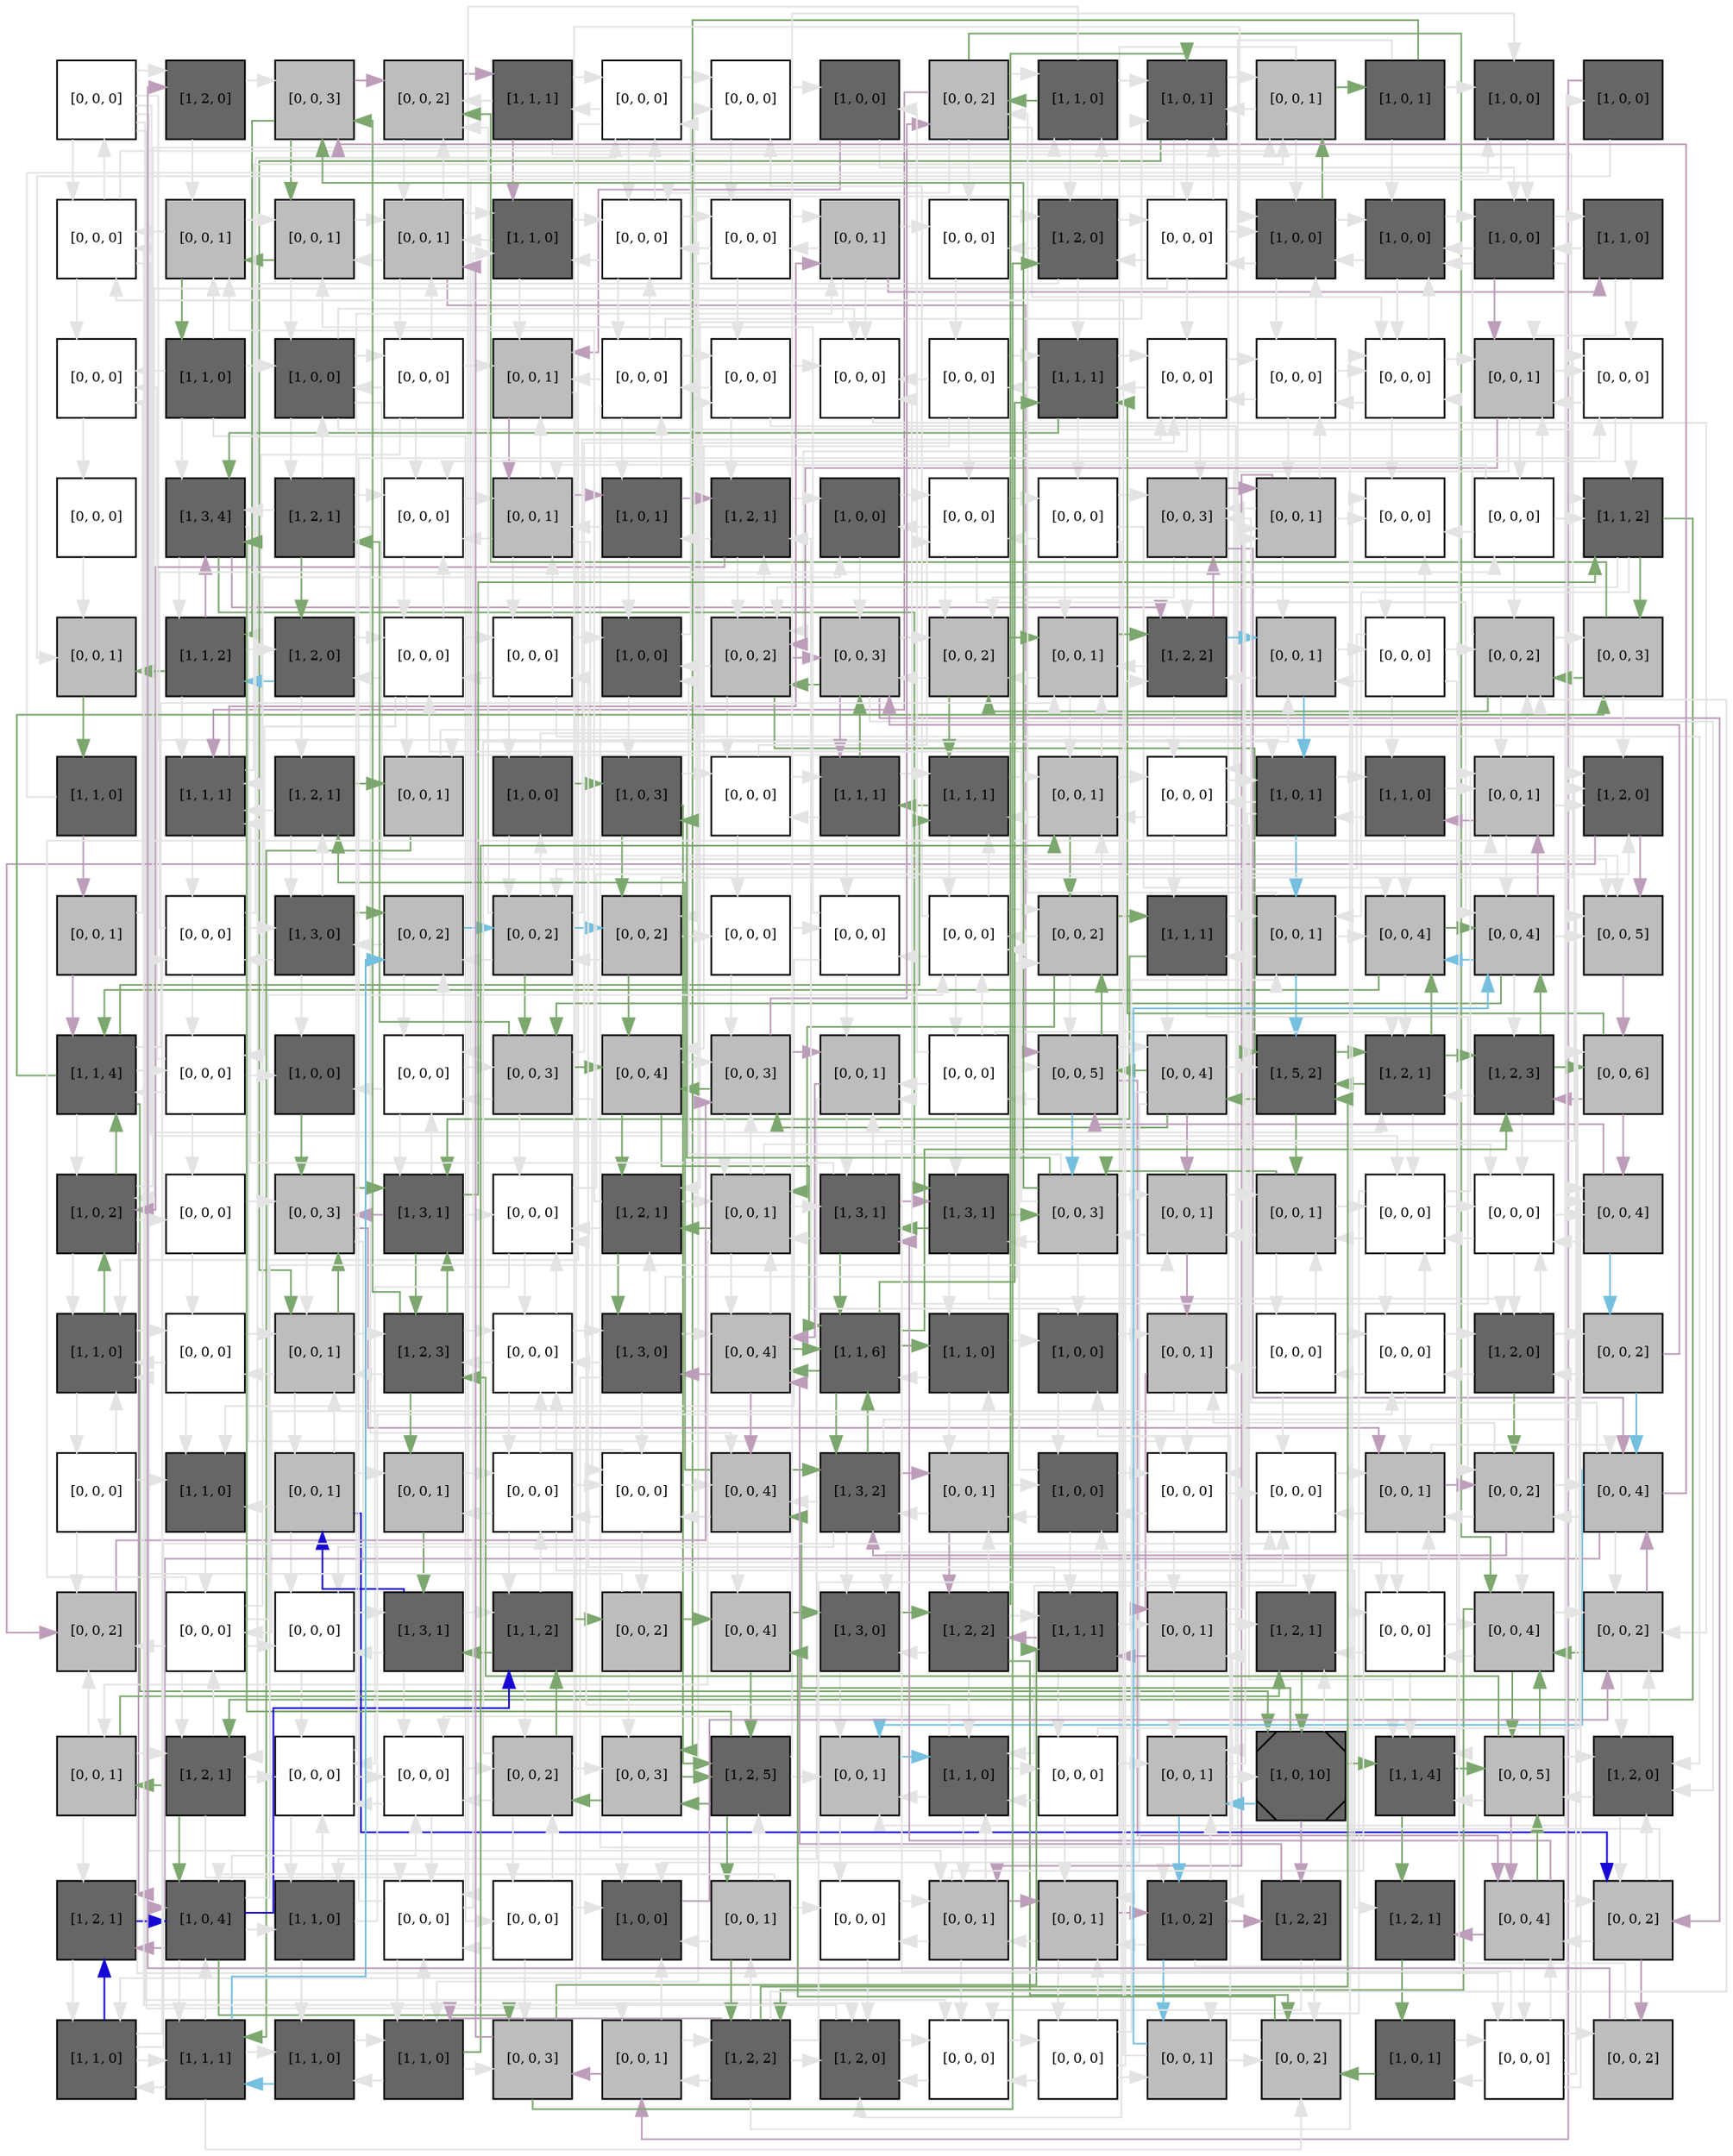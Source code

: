digraph layout  {
rankdir=TB;
splines=ortho;
node [fixedsize=false, style=filled, width="0.6"];
edge [constraint=false];
0 [fillcolor="#FFFFFF", fontsize=8, label="[0, 0, 0]", shape=square, tooltip="name: None,\nin_degree: 1,\nout_degree: 7"];
1 [fillcolor="#666666", fontsize=8, label="[1, 2, 0]", shape=square, tooltip="name:  maltose_int ,\nin_degree: 2,\nout_degree: 2"];
2 [fillcolor="#bdbdbd", fontsize=8, label="[0, 0, 3]", shape=square, tooltip="name: None,\nin_degree: 4,\nout_degree: 3"];
3 [fillcolor="#bdbdbd", fontsize=8, label="[0, 0, 2]", shape=square, tooltip="name: None,\nin_degree: 5,\nout_degree: 2"];
4 [fillcolor="#666666", fontsize=8, label="[1, 1, 1]", shape=square, tooltip="name:  GAL7 ,\nin_degree: 2,\nout_degree: 4"];
5 [fillcolor="#FFFFFF", fontsize=8, label="[0, 0, 0]", shape=square, tooltip="name: None,\nin_degree: 4,\nout_degree: 4"];
6 [fillcolor="#FFFFFF", fontsize=8, label="[0, 0, 0]", shape=square, tooltip="name: None,\nin_degree: 3,\nout_degree: 2"];
7 [fillcolor="#666666", fontsize=8, label="[1, 0, 0]", shape=square, tooltip="name:  galactose_ext ,\nin_degree: 2,\nout_degree: 2"];
8 [fillcolor="#bdbdbd", fontsize=8, label="[0, 0, 2]", shape=square, tooltip="name: None,\nin_degree: 3,\nout_degree: 6"];
9 [fillcolor="#666666", fontsize=8, label="[1, 1, 0]", shape=square, tooltip="name:  SIP4 ,\nin_degree: 3,\nout_degree: 4"];
10 [fillcolor="#666666", fontsize=8, label="[1, 0, 1]", shape=square, tooltip="name: GLC7,\nin_degree: 5,\nout_degree: 5"];
11 [fillcolor="#bdbdbd", fontsize=8, label="[0, 0, 1]", shape=square, tooltip="name: None,\nin_degree: 4,\nout_degree: 4"];
12 [fillcolor="#666666", fontsize=8, label="[1, 0, 1]", shape=square, tooltip="name:  SNF4 ,\nin_degree: 1,\nout_degree: 4"];
13 [fillcolor="#666666", fontsize=8, label="[1, 0, 0]", shape=square, tooltip="name: GAL11,\nin_degree: 3,\nout_degree: 2"];
14 [fillcolor="#666666", fontsize=8, label="[1, 0, 0]", shape=square, tooltip="name:  SNF1 ,\nin_degree: 1,\nout_degree: 2"];
15 [fillcolor="#FFFFFF", fontsize=8, label="[0, 0, 0]", shape=square, tooltip="name: None,\nin_degree: 4,\nout_degree: 4"];
16 [fillcolor="#bdbdbd", fontsize=8, label="[0, 0, 1]", shape=square, tooltip="name: None,\nin_degree: 4,\nout_degree: 3"];
17 [fillcolor="#bdbdbd", fontsize=8, label="[0, 0, 1]", shape=square, tooltip="name: None,\nin_degree: 4,\nout_degree: 3"];
18 [fillcolor="#bdbdbd", fontsize=8, label="[0, 0, 1]", shape=square, tooltip="name: None,\nin_degree: 5,\nout_degree: 5"];
19 [fillcolor="#666666", fontsize=8, label="[1, 1, 0]", shape=square, tooltip="name:  4ORFs ,\nin_degree: 4,\nout_degree: 3"];
20 [fillcolor="#FFFFFF", fontsize=8, label="[0, 0, 0]", shape=square, tooltip="name: None,\nin_degree: 5,\nout_degree: 4"];
21 [fillcolor="#FFFFFF", fontsize=8, label="[0, 0, 0]", shape=square, tooltip="name: None,\nin_degree: 3,\nout_degree: 4"];
22 [fillcolor="#bdbdbd", fontsize=8, label="[0, 0, 1]", shape=square, tooltip="name: None,\nin_degree: 3,\nout_degree: 5"];
23 [fillcolor="#FFFFFF", fontsize=8, label="[0, 0, 0]", shape=square, tooltip="name: None,\nin_degree: 3,\nout_degree: 2"];
24 [fillcolor="#666666", fontsize=8, label="[1, 2, 0]", shape=square, tooltip="name:  MALS ,\nin_degree: 4,\nout_degree: 5"];
25 [fillcolor="#FFFFFF", fontsize=8, label="[0, 0, 0]", shape=square, tooltip="name: None,\nin_degree: 3,\nout_degree: 5"];
26 [fillcolor="#666666", fontsize=8, label="[1, 0, 0]", shape=square, tooltip="name:  GAL11 ,\nin_degree: 5,\nout_degree: 4"];
27 [fillcolor="#666666", fontsize=8, label="[1, 0, 0]", shape=square, tooltip="name: REG1,\nin_degree: 5,\nout_degree: 3"];
28 [fillcolor="#666666", fontsize=8, label="[1, 0, 0]", shape=square, tooltip="name:  maltose_ext ,\nin_degree: 4,\nout_degree: 4"];
29 [fillcolor="#666666", fontsize=8, label="[1, 1, 0]", shape=square, tooltip="name:  ACS1 ,\nin_degree: 2,\nout_degree: 3"];
30 [fillcolor="#FFFFFF", fontsize=8, label="[0, 0, 0]", shape=square, tooltip="name: None,\nin_degree: 4,\nout_degree: 1"];
31 [fillcolor="#666666", fontsize=8, label="[1, 1, 0]", shape=square, tooltip="name:  MIG3 ,\nin_degree: 1,\nout_degree: 5"];
32 [fillcolor="#666666", fontsize=8, label="[1, 0, 0]", shape=square, tooltip="name:  RGT2 ,\nin_degree: 4,\nout_degree: 5"];
33 [fillcolor="#FFFFFF", fontsize=8, label="[0, 0, 0]", shape=square, tooltip="name: None,\nin_degree: 2,\nout_degree: 5"];
34 [fillcolor="#bdbdbd", fontsize=8, label="[0, 0, 1]", shape=square, tooltip="name: None,\nin_degree: 5,\nout_degree: 2"];
35 [fillcolor="#FFFFFF", fontsize=8, label="[0, 0, 0]", shape=square, tooltip="name: None,\nin_degree: 3,\nout_degree: 6"];
36 [fillcolor="#FFFFFF", fontsize=8, label="[0, 0, 0]", shape=square, tooltip="name: None,\nin_degree: 3,\nout_degree: 4"];
37 [fillcolor="#FFFFFF", fontsize=8, label="[0, 0, 0]", shape=square, tooltip="name: None,\nin_degree: 5,\nout_degree: 1"];
38 [fillcolor="#FFFFFF", fontsize=8, label="[0, 0, 0]", shape=square, tooltip="name: None,\nin_degree: 2,\nout_degree: 4"];
39 [fillcolor="#666666", fontsize=8, label="[1, 1, 1]", shape=square, tooltip="name:  GAL5 ,\nin_degree: 5,\nout_degree: 4"];
40 [fillcolor="#FFFFFF", fontsize=8, label="[0, 0, 0]", shape=square, tooltip="name: None,\nin_degree: 5,\nout_degree: 4"];
41 [fillcolor="#FFFFFF", fontsize=8, label="[0, 0, 0]", shape=square, tooltip="name: None,\nin_degree: 4,\nout_degree: 4"];
42 [fillcolor="#FFFFFF", fontsize=8, label="[0, 0, 0]", shape=square, tooltip="name: None,\nin_degree: 5,\nout_degree: 4"];
43 [fillcolor="#bdbdbd", fontsize=8, label="[0, 0, 1]", shape=square, tooltip="name: None,\nin_degree: 5,\nout_degree: 4"];
44 [fillcolor="#FFFFFF", fontsize=8, label="[0, 0, 0]", shape=square, tooltip="name: None,\nin_degree: 4,\nout_degree: 3"];
45 [fillcolor="#FFFFFF", fontsize=8, label="[0, 0, 0]", shape=square, tooltip="name: None,\nin_degree: 1,\nout_degree: 1"];
46 [fillcolor="#666666", fontsize=8, label="[1, 3, 4]", shape=square, tooltip="name:  HXT1 ,\nin_degree: 5,\nout_degree: 4"];
47 [fillcolor="#666666", fontsize=8, label="[1, 2, 1]", shape=square, tooltip="name:  Mig3p ,\nin_degree: 2,\nout_degree: 5"];
48 [fillcolor="#FFFFFF", fontsize=8, label="[0, 0, 0]", shape=square, tooltip="name: None,\nin_degree: 5,\nout_degree: 2"];
49 [fillcolor="#bdbdbd", fontsize=8, label="[0, 0, 1]", shape=square, tooltip="name: None,\nin_degree: 5,\nout_degree: 5"];
50 [fillcolor="#666666", fontsize=8, label="[1, 0, 1]", shape=square, tooltip="name: glucose_ext,\nin_degree: 3,\nout_degree: 4"];
51 [fillcolor="#666666", fontsize=8, label="[1, 2, 1]", shape=square, tooltip="name:  MIG1 ,\nin_degree: 4,\nout_degree: 4"];
52 [fillcolor="#666666", fontsize=8, label="[1, 0, 0]", shape=square, tooltip="name: SNF1,\nin_degree: 3,\nout_degree: 2"];
53 [fillcolor="#FFFFFF", fontsize=8, label="[0, 0, 0]", shape=square, tooltip="name: None,\nin_degree: 4,\nout_degree: 4"];
54 [fillcolor="#FFFFFF", fontsize=8, label="[0, 0, 0]", shape=square, tooltip="name: None,\nin_degree: 2,\nout_degree: 5"];
55 [fillcolor="#bdbdbd", fontsize=8, label="[0, 0, 3]", shape=square, tooltip="name: None,\nin_degree: 5,\nout_degree: 4"];
56 [fillcolor="#bdbdbd", fontsize=8, label="[0, 0, 1]", shape=square, tooltip="name: None,\nin_degree: 4,\nout_degree: 5"];
57 [fillcolor="#FFFFFF", fontsize=8, label="[0, 0, 0]", shape=square, tooltip="name: None,\nin_degree: 5,\nout_degree: 1"];
58 [fillcolor="#FFFFFF", fontsize=8, label="[0, 0, 0]", shape=square, tooltip="name: None,\nin_degree: 2,\nout_degree: 5"];
59 [fillcolor="#666666", fontsize=8, label="[1, 1, 2]", shape=square, tooltip="name:  MALR ,\nin_degree: 4,\nout_degree: 4"];
60 [fillcolor="#bdbdbd", fontsize=8, label="[0, 0, 1]", shape=square, tooltip="name: None,\nin_degree: 3,\nout_degree: 1"];
61 [fillcolor="#666666", fontsize=8, label="[1, 1, 2]", shape=square, tooltip="name:  Gal2p ,\nin_degree: 3,\nout_degree: 4"];
62 [fillcolor="#666666", fontsize=8, label="[1, 2, 0]", shape=square, tooltip="name:  Snf3p ,\nin_degree: 3,\nout_degree: 3"];
63 [fillcolor="#FFFFFF", fontsize=8, label="[0, 0, 0]", shape=square, tooltip="name: None,\nin_degree: 4,\nout_degree: 5"];
64 [fillcolor="#FFFFFF", fontsize=8, label="[0, 0, 0]", shape=square, tooltip="name: None,\nin_degree: 3,\nout_degree: 5"];
65 [fillcolor="#666666", fontsize=8, label="[1, 0, 0]", shape=square, tooltip="name: maltose_ext,\nin_degree: 4,\nout_degree: 2"];
66 [fillcolor="#bdbdbd", fontsize=8, label="[0, 0, 2]", shape=square, tooltip="name: None,\nin_degree: 5,\nout_degree: 5"];
67 [fillcolor="#bdbdbd", fontsize=8, label="[0, 0, 3]", shape=square, tooltip="name: None,\nin_degree: 5,\nout_degree: 5"];
68 [fillcolor="#bdbdbd", fontsize=8, label="[0, 0, 2]", shape=square, tooltip="name: None,\nin_degree: 5,\nout_degree: 3"];
69 [fillcolor="#bdbdbd", fontsize=8, label="[0, 0, 1]", shape=square, tooltip="name: None,\nin_degree: 5,\nout_degree: 3"];
70 [fillcolor="#666666", fontsize=8, label="[1, 2, 2]", shape=square, tooltip="name:  MalRp ,\nin_degree: 5,\nout_degree: 4"];
71 [fillcolor="#bdbdbd", fontsize=8, label="[0, 0, 1]", shape=square, tooltip="name: None,\nin_degree: 4,\nout_degree: 3"];
72 [fillcolor="#FFFFFF", fontsize=8, label="[0, 0, 0]", shape=square, tooltip="name: None,\nin_degree: 2,\nout_degree: 6"];
73 [fillcolor="#bdbdbd", fontsize=8, label="[0, 0, 2]", shape=square, tooltip="name: None,\nin_degree: 5,\nout_degree: 4"];
74 [fillcolor="#bdbdbd", fontsize=8, label="[0, 0, 3]", shape=square, tooltip="name: None,\nin_degree: 3,\nout_degree: 3"];
75 [fillcolor="#666666", fontsize=8, label="[1, 1, 0]", shape=square, tooltip="name:  Gal1p ,\nin_degree: 1,\nout_degree: 2"];
76 [fillcolor="#666666", fontsize=8, label="[1, 1, 1]", shape=square, tooltip="name:  MIG2 ,\nin_degree: 5,\nout_degree: 3"];
77 [fillcolor="#666666", fontsize=8, label="[1, 2, 1]", shape=square, tooltip="name:  FBP1 ,\nin_degree: 3,\nout_degree: 3"];
78 [fillcolor="#bdbdbd", fontsize=8, label="[0, 0, 1]", shape=square, tooltip="name: None,\nin_degree: 3,\nout_degree: 2"];
79 [fillcolor="#666666", fontsize=8, label="[1, 0, 0]", shape=square, tooltip="name:  YCK1_2 ,\nin_degree: 2,\nout_degree: 3"];
80 [fillcolor="#666666", fontsize=8, label="[1, 0, 3]", shape=square, tooltip="name:  glucose_ext ,\nin_degree: 3,\nout_degree: 3"];
81 [fillcolor="#FFFFFF", fontsize=8, label="[0, 0, 0]", shape=square, tooltip="name: None,\nin_degree: 3,\nout_degree: 3"];
82 [fillcolor="#666666", fontsize=8, label="[1, 1, 1]", shape=square, tooltip="name:  SFC1 ,\nin_degree: 3,\nout_degree: 5"];
83 [fillcolor="#666666", fontsize=8, label="[1, 1, 1]", shape=square, tooltip="name:  HXT8 ,\nin_degree: 5,\nout_degree: 3"];
84 [fillcolor="#bdbdbd", fontsize=8, label="[0, 0, 1]", shape=square, tooltip="name: None,\nin_degree: 5,\nout_degree: 4"];
85 [fillcolor="#FFFFFF", fontsize=8, label="[0, 0, 0]", shape=square, tooltip="name: None,\nin_degree: 4,\nout_degree: 4"];
86 [fillcolor="#666666", fontsize=8, label="[1, 0, 1]", shape=square, tooltip="name: SNF4,\nin_degree: 4,\nout_degree: 4"];
87 [fillcolor="#666666", fontsize=8, label="[1, 1, 0]", shape=square, tooltip="name:  IDP2 ,\nin_degree: 3,\nout_degree: 3"];
88 [fillcolor="#bdbdbd", fontsize=8, label="[0, 0, 1]", shape=square, tooltip="name: None,\nin_degree: 5,\nout_degree: 4"];
89 [fillcolor="#666666", fontsize=8, label="[1, 2, 0]", shape=square, tooltip="name:  Cat8p ,\nin_degree: 5,\nout_degree: 2"];
90 [fillcolor="#bdbdbd", fontsize=8, label="[0, 0, 1]", shape=square, tooltip="name: None,\nin_degree: 1,\nout_degree: 2"];
91 [fillcolor="#FFFFFF", fontsize=8, label="[0, 0, 0]", shape=square, tooltip="name: None,\nin_degree: 3,\nout_degree: 4"];
92 [fillcolor="#666666", fontsize=8, label="[1, 3, 0]", shape=square, tooltip="name:  SNF3 ,\nin_degree: 3,\nout_degree: 4"];
93 [fillcolor="#bdbdbd", fontsize=8, label="[0, 0, 2]", shape=square, tooltip="name: None,\nin_degree: 4,\nout_degree: 3"];
94 [fillcolor="#bdbdbd", fontsize=8, label="[0, 0, 2]", shape=square, tooltip="name: None,\nin_degree: 4,\nout_degree: 6"];
95 [fillcolor="#bdbdbd", fontsize=8, label="[0, 0, 2]", shape=square, tooltip="name: None,\nin_degree: 3,\nout_degree: 4"];
96 [fillcolor="#FFFFFF", fontsize=8, label="[0, 0, 0]", shape=square, tooltip="name: None,\nin_degree: 2,\nout_degree: 2"];
97 [fillcolor="#FFFFFF", fontsize=8, label="[0, 0, 0]", shape=square, tooltip="name: None,\nin_degree: 3,\nout_degree: 3"];
98 [fillcolor="#FFFFFF", fontsize=8, label="[0, 0, 0]", shape=square, tooltip="name: None,\nin_degree: 5,\nout_degree: 5"];
99 [fillcolor="#bdbdbd", fontsize=8, label="[0, 0, 2]", shape=square, tooltip="name: None,\nin_degree: 4,\nout_degree: 5"];
100 [fillcolor="#666666", fontsize=8, label="[1, 1, 1]", shape=square, tooltip="name:  CAT8 ,\nin_degree: 3,\nout_degree: 4"];
101 [fillcolor="#bdbdbd", fontsize=8, label="[0, 0, 1]", shape=square, tooltip="name: None,\nin_degree: 4,\nout_degree: 4"];
102 [fillcolor="#bdbdbd", fontsize=8, label="[0, 0, 4]", shape=square, tooltip="name: None,\nin_degree: 5,\nout_degree: 3"];
103 [fillcolor="#bdbdbd", fontsize=8, label="[0, 0, 4]", shape=square, tooltip="name: None,\nin_degree: 5,\nout_degree: 5"];
104 [fillcolor="#bdbdbd", fontsize=8, label="[0, 0, 5]", shape=square, tooltip="name: None,\nin_degree: 5,\nout_degree: 1"];
105 [fillcolor="#666666", fontsize=8, label="[1, 1, 4]", shape=square, tooltip="name:  MTH1 ,\nin_degree: 4,\nout_degree: 6"];
106 [fillcolor="#FFFFFF", fontsize=8, label="[0, 0, 0]", shape=square, tooltip="name: None,\nin_degree: 3,\nout_degree: 4"];
107 [fillcolor="#666666", fontsize=8, label="[1, 0, 0]", shape=square, tooltip="name:  REG1 ,\nin_degree: 3,\nout_degree: 1"];
108 [fillcolor="#FFFFFF", fontsize=8, label="[0, 0, 0]", shape=square, tooltip="name: None,\nin_degree: 4,\nout_degree: 4"];
109 [fillcolor="#bdbdbd", fontsize=8, label="[0, 0, 3]", shape=square, tooltip="name: None,\nin_degree: 3,\nout_degree: 6"];
110 [fillcolor="#bdbdbd", fontsize=8, label="[0, 0, 4]", shape=square, tooltip="name: None,\nin_degree: 4,\nout_degree: 3"];
111 [fillcolor="#bdbdbd", fontsize=8, label="[0, 0, 3]", shape=square, tooltip="name: None,\nin_degree: 5,\nout_degree: 4"];
112 [fillcolor="#bdbdbd", fontsize=8, label="[0, 0, 1]", shape=square, tooltip="name: None,\nin_degree: 5,\nout_degree: 3"];
113 [fillcolor="#FFFFFF", fontsize=8, label="[0, 0, 0]", shape=square, tooltip="name: None,\nin_degree: 2,\nout_degree: 6"];
114 [fillcolor="#bdbdbd", fontsize=8, label="[0, 0, 5]", shape=square, tooltip="name: None,\nin_degree: 5,\nout_degree: 5"];
115 [fillcolor="#bdbdbd", fontsize=8, label="[0, 0, 4]", shape=square, tooltip="name: None,\nin_degree: 3,\nout_degree: 6"];
116 [fillcolor="#666666", fontsize=8, label="[1, 5, 2]", shape=square, tooltip="name:  Mth1p ,\nin_degree: 5,\nout_degree: 3"];
117 [fillcolor="#666666", fontsize=8, label="[1, 2, 1]", shape=square, tooltip="name:  Sip4p ,\nin_degree: 5,\nout_degree: 4"];
118 [fillcolor="#666666", fontsize=8, label="[1, 2, 3]", shape=square, tooltip="name:  SUC2 ,\nin_degree: 4,\nout_degree: 4"];
119 [fillcolor="#bdbdbd", fontsize=8, label="[0, 0, 6]", shape=square, tooltip="name: None,\nin_degree: 3,\nout_degree: 3"];
120 [fillcolor="#666666", fontsize=8, label="[1, 0, 2]", shape=square, tooltip="name: RGT1,\nin_degree: 4,\nout_degree: 5"];
121 [fillcolor="#FFFFFF", fontsize=8, label="[0, 0, 0]", shape=square, tooltip="name: None,\nin_degree: 2,\nout_degree: 2"];
122 [fillcolor="#bdbdbd", fontsize=8, label="[0, 0, 3]", shape=square, tooltip="name: None,\nin_degree: 4,\nout_degree: 4"];
123 [fillcolor="#666666", fontsize=8, label="[1, 3, 1]", shape=square, tooltip="name:  Rgt1p ,\nin_degree: 4,\nout_degree: 5"];
124 [fillcolor="#FFFFFF", fontsize=8, label="[0, 0, 0]", shape=square, tooltip="name: None,\nin_degree: 5,\nout_degree: 3"];
125 [fillcolor="#666666", fontsize=8, label="[1, 2, 1]", shape=square, tooltip="name:  MLS1 ,\nin_degree: 4,\nout_degree: 4"];
126 [fillcolor="#bdbdbd", fontsize=8, label="[0, 0, 1]", shape=square, tooltip="name: None,\nin_degree: 5,\nout_degree: 6"];
127 [fillcolor="#666666", fontsize=8, label="[1, 3, 1]", shape=square, tooltip="name:  Snf1p ,\nin_degree: 4,\nout_degree: 6"];
128 [fillcolor="#666666", fontsize=8, label="[1, 3, 1]", shape=square, tooltip="name:  GAL1 ,\nin_degree: 4,\nout_degree: 4"];
129 [fillcolor="#bdbdbd", fontsize=8, label="[0, 0, 3]", shape=square, tooltip="name: None,\nin_degree: 4,\nout_degree: 7"];
130 [fillcolor="#bdbdbd", fontsize=8, label="[0, 0, 1]", shape=square, tooltip="name: None,\nin_degree: 4,\nout_degree: 3"];
131 [fillcolor="#bdbdbd", fontsize=8, label="[0, 0, 1]", shape=square, tooltip="name: None,\nin_degree: 4,\nout_degree: 4"];
132 [fillcolor="#FFFFFF", fontsize=8, label="[0, 0, 0]", shape=square, tooltip="name: None,\nin_degree: 5,\nout_degree: 5"];
133 [fillcolor="#FFFFFF", fontsize=8, label="[0, 0, 0]", shape=square, tooltip="name: None,\nin_degree: 5,\nout_degree: 4"];
134 [fillcolor="#bdbdbd", fontsize=8, label="[0, 0, 4]", shape=square, tooltip="name: None,\nin_degree: 4,\nout_degree: 3"];
135 [fillcolor="#666666", fontsize=8, label="[1, 1, 0]", shape=square, tooltip="name:  GAL4 ,\nin_degree: 5,\nout_degree: 3"];
136 [fillcolor="#FFFFFF", fontsize=8, label="[0, 0, 0]", shape=square, tooltip="name: None,\nin_degree: 3,\nout_degree: 3"];
137 [fillcolor="#bdbdbd", fontsize=8, label="[0, 0, 1]", shape=square, tooltip="name: None,\nin_degree: 5,\nout_degree: 4"];
138 [fillcolor="#666666", fontsize=8, label="[1, 2, 3]", shape=square, tooltip="name:  HXT2 ,\nin_degree: 4,\nout_degree: 5"];
139 [fillcolor="#FFFFFF", fontsize=8, label="[0, 0, 0]", shape=square, tooltip="name: None,\nin_degree: 5,\nout_degree: 4"];
140 [fillcolor="#666666", fontsize=8, label="[1, 3, 0]", shape=square, tooltip="name:  Gal80p ,\nin_degree: 3,\nout_degree: 6"];
141 [fillcolor="#bdbdbd", fontsize=8, label="[0, 0, 4]", shape=square, tooltip="name: None,\nin_degree: 5,\nout_degree: 4"];
142 [fillcolor="#666666", fontsize=8, label="[1, 1, 6]", shape=square, tooltip="name:  HXT5 ,\nin_degree: 5,\nout_degree: 5"];
143 [fillcolor="#666666", fontsize=8, label="[1, 1, 0]", shape=square, tooltip="name:  Yck1p ,\nin_degree: 3,\nout_degree: 3"];
144 [fillcolor="#666666", fontsize=8, label="[1, 0, 0]", shape=square, tooltip="name: YCK1_2,\nin_degree: 3,\nout_degree: 3"];
145 [fillcolor="#bdbdbd", fontsize=8, label="[0, 0, 1]", shape=square, tooltip="name: None,\nin_degree: 4,\nout_degree: 3"];
146 [fillcolor="#FFFFFF", fontsize=8, label="[0, 0, 0]", shape=square, tooltip="name: None,\nin_degree: 2,\nout_degree: 4"];
147 [fillcolor="#FFFFFF", fontsize=8, label="[0, 0, 0]", shape=square, tooltip="name: None,\nin_degree: 4,\nout_degree: 4"];
148 [fillcolor="#666666", fontsize=8, label="[1, 2, 0]", shape=square, tooltip="name:  Gal3p ,\nin_degree: 4,\nout_degree: 4"];
149 [fillcolor="#bdbdbd", fontsize=8, label="[0, 0, 2]", shape=square, tooltip="name: None,\nin_degree: 2,\nout_degree: 3"];
150 [fillcolor="#FFFFFF", fontsize=8, label="[0, 0, 0]", shape=square, tooltip="name: None,\nin_degree: 1,\nout_degree: 3"];
151 [fillcolor="#666666", fontsize=8, label="[1, 1, 0]", shape=square, tooltip="name:  GAL10 ,\nin_degree: 4,\nout_degree: 1"];
152 [fillcolor="#bdbdbd", fontsize=8, label="[0, 0, 1]", shape=square, tooltip="name: None,\nin_degree: 2,\nout_degree: 5"];
153 [fillcolor="#bdbdbd", fontsize=8, label="[0, 0, 1]", shape=square, tooltip="name: None,\nin_degree: 3,\nout_degree: 2"];
154 [fillcolor="#FFFFFF", fontsize=8, label="[0, 0, 0]", shape=square, tooltip="name: None,\nin_degree: 4,\nout_degree: 5"];
155 [fillcolor="#FFFFFF", fontsize=8, label="[0, 0, 0]", shape=square, tooltip="name: None,\nin_degree: 4,\nout_degree: 4"];
156 [fillcolor="#bdbdbd", fontsize=8, label="[0, 0, 4]", shape=square, tooltip="name: None,\nin_degree: 5,\nout_degree: 4"];
157 [fillcolor="#666666", fontsize=8, label="[1, 3, 2]", shape=square, tooltip="name:  HXT4 ,\nin_degree: 4,\nout_degree: 6"];
158 [fillcolor="#bdbdbd", fontsize=8, label="[0, 0, 1]", shape=square, tooltip="name: None,\nin_degree: 4,\nout_degree: 4"];
159 [fillcolor="#666666", fontsize=8, label="[1, 0, 0]", shape=square, tooltip="name: GRR1,\nin_degree: 4,\nout_degree: 4"];
160 [fillcolor="#FFFFFF", fontsize=8, label="[0, 0, 0]", shape=square, tooltip="name: None,\nin_degree: 4,\nout_degree: 3"];
161 [fillcolor="#FFFFFF", fontsize=8, label="[0, 0, 0]", shape=square, tooltip="name: None,\nin_degree: 5,\nout_degree: 3"];
162 [fillcolor="#bdbdbd", fontsize=8, label="[0, 0, 1]", shape=square, tooltip="name: None,\nin_degree: 5,\nout_degree: 4"];
163 [fillcolor="#bdbdbd", fontsize=8, label="[0, 0, 2]", shape=square, tooltip="name: None,\nin_degree: 4,\nout_degree: 5"];
164 [fillcolor="#bdbdbd", fontsize=8, label="[0, 0, 4]", shape=square, tooltip="name: None,\nin_degree: 5,\nout_degree: 6"];
165 [fillcolor="#bdbdbd", fontsize=8, label="[0, 0, 2]", shape=square, tooltip="name: None,\nin_degree: 4,\nout_degree: 1"];
166 [fillcolor="#FFFFFF", fontsize=8, label="[0, 0, 0]", shape=square, tooltip="name: None,\nin_degree: 3,\nout_degree: 6"];
167 [fillcolor="#FFFFFF", fontsize=8, label="[0, 0, 0]", shape=square, tooltip="name: None,\nin_degree: 4,\nout_degree: 2"];
168 [fillcolor="#666666", fontsize=8, label="[1, 3, 1]", shape=square, tooltip="name:  Glc7Reg1 ,\nin_degree: 3,\nout_degree: 4"];
169 [fillcolor="#666666", fontsize=8, label="[1, 1, 2]", shape=square, tooltip="name:  Gal11p ,\nin_degree: 4,\nout_degree: 4"];
170 [fillcolor="#bdbdbd", fontsize=8, label="[0, 0, 2]", shape=square, tooltip="name: None,\nin_degree: 2,\nout_degree: 3"];
171 [fillcolor="#bdbdbd", fontsize=8, label="[0, 0, 4]", shape=square, tooltip="name: None,\nin_degree: 3,\nout_degree: 2"];
172 [fillcolor="#666666", fontsize=8, label="[1, 3, 0]", shape=square, tooltip="name:  Std1p ,\nin_degree: 4,\nout_degree: 2"];
173 [fillcolor="#666666", fontsize=8, label="[1, 2, 2]", shape=square, tooltip="name:  HXT3 ,\nin_degree: 3,\nout_degree: 6"];
174 [fillcolor="#666666", fontsize=8, label="[1, 1, 1]", shape=square, tooltip="name:  STD1 ,\nin_degree: 4,\nout_degree: 5"];
175 [fillcolor="#bdbdbd", fontsize=8, label="[0, 0, 1]", shape=square, tooltip="name: None,\nin_degree: 4,\nout_degree: 4"];
176 [fillcolor="#666666", fontsize=8, label="[1, 2, 1]", shape=square, tooltip="name:  Gal4p ,\nin_degree: 5,\nout_degree: 1"];
177 [fillcolor="#FFFFFF", fontsize=8, label="[0, 0, 0]", shape=square, tooltip="name: None,\nin_degree: 4,\nout_degree: 4"];
178 [fillcolor="#bdbdbd", fontsize=8, label="[0, 0, 4]", shape=square, tooltip="name: None,\nin_degree: 5,\nout_degree: 4"];
179 [fillcolor="#bdbdbd", fontsize=8, label="[0, 0, 2]", shape=square, tooltip="name: None,\nin_degree: 5,\nout_degree: 3"];
180 [fillcolor="#bdbdbd", fontsize=8, label="[0, 0, 1]", shape=square, tooltip="name: None,\nin_degree: 2,\nout_degree: 5"];
181 [fillcolor="#666666", fontsize=8, label="[1, 2, 1]", shape=square, tooltip="name:  Mig1p ,\nin_degree: 4,\nout_degree: 5"];
182 [fillcolor="#FFFFFF", fontsize=8, label="[0, 0, 0]", shape=square, tooltip="name: None,\nin_degree: 5,\nout_degree: 3"];
183 [fillcolor="#FFFFFF", fontsize=8, label="[0, 0, 0]", shape=square, tooltip="name: None,\nin_degree: 5,\nout_degree: 3"];
184 [fillcolor="#bdbdbd", fontsize=8, label="[0, 0, 2]", shape=square, tooltip="name: None,\nin_degree: 4,\nout_degree: 6"];
185 [fillcolor="#bdbdbd", fontsize=8, label="[0, 0, 3]", shape=square, tooltip="name: None,\nin_degree: 4,\nout_degree: 3"];
186 [fillcolor="#666666", fontsize=8, label="[1, 2, 5]", shape=square, tooltip="name:  MDH2 ,\nin_degree: 4,\nout_degree: 5"];
187 [fillcolor="#bdbdbd", fontsize=8, label="[0, 0, 1]", shape=square, tooltip="name: None,\nin_degree: 5,\nout_degree: 2"];
188 [fillcolor="#666666", fontsize=8, label="[1, 1, 0]", shape=square, tooltip="name:  JEN1 ,\nin_degree: 5,\nout_degree: 4"];
189 [fillcolor="#FFFFFF", fontsize=8, label="[0, 0, 0]", shape=square, tooltip="name: None,\nin_degree: 2,\nout_degree: 4"];
190 [fillcolor="#bdbdbd", fontsize=8, label="[0, 0, 1]", shape=square, tooltip="name: None,\nin_degree: 5,\nout_degree: 3"];
191 [fillcolor="#666666", fontsize=8, label="[1, 0, 10]", shape=Msquare, tooltip="name:  GLC7 ,\nin_degree: 3,\nout_degree: 5"];
192 [fillcolor="#666666", fontsize=8, label="[1, 1, 4]", shape=square, tooltip="name:  SCF_grr1 ,\nin_degree: 5,\nout_degree: 2"];
193 [fillcolor="#bdbdbd", fontsize=8, label="[0, 0, 5]", shape=square, tooltip="name: None,\nin_degree: 4,\nout_degree: 5"];
194 [fillcolor="#666666", fontsize=8, label="[1, 2, 0]", shape=square, tooltip="name:  MEL1 ,\nin_degree: 5,\nout_degree: 3"];
195 [fillcolor="#666666", fontsize=8, label="[1, 2, 1]", shape=square, tooltip="name:  galactose_int ,\nin_degree: 4,\nout_degree: 2"];
196 [fillcolor="#666666", fontsize=8, label="[1, 0, 4]", shape=square, tooltip="name: galactose_ext,\nin_degree: 5,\nout_degree: 7"];
197 [fillcolor="#666666", fontsize=8, label="[1, 1, 0]", shape=square, tooltip="name:  PCK1 ,\nin_degree: 3,\nout_degree: 3"];
198 [fillcolor="#FFFFFF", fontsize=8, label="[0, 0, 0]", shape=square, tooltip="name: None,\nin_degree: 5,\nout_degree: 3"];
199 [fillcolor="#FFFFFF", fontsize=8, label="[0, 0, 0]", shape=square, tooltip="name: None,\nin_degree: 2,\nout_degree: 4"];
200 [fillcolor="#666666", fontsize=8, label="[1, 0, 0]", shape=square, tooltip="name:  RGT1 ,\nin_degree: 5,\nout_degree: 1"];
201 [fillcolor="#bdbdbd", fontsize=8, label="[0, 0, 1]", shape=square, tooltip="name: None,\nin_degree: 2,\nout_degree: 5"];
202 [fillcolor="#FFFFFF", fontsize=8, label="[0, 0, 0]", shape=square, tooltip="name: None,\nin_degree: 3,\nout_degree: 2"];
203 [fillcolor="#bdbdbd", fontsize=8, label="[0, 0, 1]", shape=square, tooltip="name: None,\nin_degree: 5,\nout_degree: 5"];
204 [fillcolor="#bdbdbd", fontsize=8, label="[0, 0, 1]", shape=square, tooltip="name: None,\nin_degree: 5,\nout_degree: 3"];
205 [fillcolor="#666666", fontsize=8, label="[1, 0, 2]", shape=square, tooltip="name: RGT2,\nin_degree: 4,\nout_degree: 5"];
206 [fillcolor="#666666", fontsize=8, label="[1, 2, 2]", shape=square, tooltip="name:  MALT ,\nin_degree: 2,\nout_degree: 3"];
207 [fillcolor="#666666", fontsize=8, label="[1, 2, 1]", shape=square, tooltip="name:  ICL1 ,\nin_degree: 3,\nout_degree: 1"];
208 [fillcolor="#bdbdbd", fontsize=8, label="[0, 0, 4]", shape=square, tooltip="name: None,\nin_degree: 4,\nout_degree: 5"];
209 [fillcolor="#bdbdbd", fontsize=8, label="[0, 0, 2]", shape=square, tooltip="name: None,\nin_degree: 4,\nout_degree: 4"];
210 [fillcolor="#666666", fontsize=8, label="[1, 1, 0]", shape=square, tooltip="name:  MalTp ,\nin_degree: 3,\nout_degree: 4"];
211 [fillcolor="#666666", fontsize=8, label="[1, 1, 1]", shape=square, tooltip="name:  GAL3 ,\nin_degree: 4,\nout_degree: 5"];
212 [fillcolor="#666666", fontsize=8, label="[1, 1, 0]", shape=square, tooltip="name:  Mig2p ,\nin_degree: 3,\nout_degree: 2"];
213 [fillcolor="#666666", fontsize=8, label="[1, 1, 0]", shape=square, tooltip="name:  GAL80 ,\nin_degree: 4,\nout_degree: 4"];
214 [fillcolor="#bdbdbd", fontsize=8, label="[0, 0, 3]", shape=square, tooltip="name: None,\nin_degree: 4,\nout_degree: 3"];
215 [fillcolor="#bdbdbd", fontsize=8, label="[0, 0, 1]", shape=square, tooltip="name: None,\nin_degree: 3,\nout_degree: 3"];
216 [fillcolor="#666666", fontsize=8, label="[1, 2, 2]", shape=square, tooltip="name:  GAL2 ,\nin_degree: 3,\nout_degree: 8"];
217 [fillcolor="#666666", fontsize=8, label="[1, 2, 0]", shape=square, tooltip="name:  Rgt2p ,\nin_degree: 5,\nout_degree: 2"];
218 [fillcolor="#FFFFFF", fontsize=8, label="[0, 0, 0]", shape=square, tooltip="name: None,\nin_degree: 5,\nout_degree: 2"];
219 [fillcolor="#FFFFFF", fontsize=8, label="[0, 0, 0]", shape=square, tooltip="name: None,\nin_degree: 2,\nout_degree: 5"];
220 [fillcolor="#bdbdbd", fontsize=8, label="[0, 0, 1]", shape=square, tooltip="name: None,\nin_degree: 3,\nout_degree: 3"];
221 [fillcolor="#bdbdbd", fontsize=8, label="[0, 0, 2]", shape=square, tooltip="name: None,\nin_degree: 5,\nout_degree: 2"];
222 [fillcolor="#666666", fontsize=8, label="[1, 0, 1]", shape=square, tooltip="name:  GRR1 ,\nin_degree: 2,\nout_degree: 2"];
223 [fillcolor="#FFFFFF", fontsize=8, label="[0, 0, 0]", shape=square, tooltip="name: None,\nin_degree: 3,\nout_degree: 7"];
224 [fillcolor="#bdbdbd", fontsize=8, label="[0, 0, 2]", shape=square, tooltip="name: None,\nin_degree: 2,\nout_degree: 2"];
0 -> 1  [color=grey89, style="penwidth(0.1)", tooltip=" ", weight=1];
0 -> 15  [color=grey89, style="penwidth(0.1)", tooltip=" ", weight=1];
0 -> 215  [color=grey89, style="penwidth(0.1)", tooltip=" ", weight=1];
0 -> 86  [color=grey89, style="penwidth(0.1)", tooltip=" ", weight=1];
0 -> 132  [color=grey89, style="penwidth(0.1)", tooltip=" ", weight=1];
0 -> 218  [color=grey89, style="penwidth(0.1)", tooltip=" ", weight=1];
0 -> 203  [color=grey89, style="penwidth(0.1)", tooltip=" ", weight=1];
1 -> 2  [color=grey89, style="penwidth(0.1)", tooltip=" ", weight=1];
1 -> 16  [color=grey89, style="penwidth(0.1)", tooltip=" ", weight=1];
2 -> 3  [color="#BD9EBA", style="penwidth(0.1)", tooltip="200( RGT1 ) to 19( 4ORFs )", weight=1];
2 -> 17  [color="#7CA76E", style="penwidth(0.1)", tooltip="123( Rgt1p ) to 31( MIG3 )", weight=1];
2 -> 61  [color="#7CA76E", style="penwidth(0.1)", tooltip="128( GAL1 ) to 75( Gal1p )", weight=1];
3 -> 4  [color="#BD9EBA", style="penwidth(0.1)", tooltip="200( RGT1 ) to 19( 4ORFs )", weight=1];
3 -> 18  [color=grey89, style="penwidth(0.1)", tooltip=" ", weight=1];
4 -> 3  [color=grey89, style="penwidth(0.1)", tooltip=" ", weight=1];
4 -> 5  [color=grey89, style="penwidth(0.1)", tooltip=" ", weight=1];
4 -> 19  [color="#BD9EBA", style="penwidth(0.1)", tooltip="200( RGT1 ) to 19( 4ORFs )", weight=1];
4 -> 59  [color=grey89, style="penwidth(0.1)", tooltip=" ", weight=1];
5 -> 4  [color=grey89, style="penwidth(0.1)", tooltip=" ", weight=1];
5 -> 6  [color=grey89, style="penwidth(0.1)", tooltip=" ", weight=1];
5 -> 20  [color=grey89, style="penwidth(0.1)", tooltip=" ", weight=1];
5 -> 135  [color=grey89, style="penwidth(0.1)", tooltip=" ", weight=1];
6 -> 7  [color=grey89, style="penwidth(0.1)", tooltip=" ", weight=1];
6 -> 21  [color=grey89, style="penwidth(0.1)", tooltip=" ", weight=1];
7 -> 34  [color="#BD9EBA", style="penwidth(0.1)", tooltip="7( galactose_ext ) to 195( galactose_int )", weight=1];
7 -> 28  [color=grey89, style="penwidth(0.1)", tooltip=" ", weight=1];
8 -> 9  [color=grey89, style="penwidth(0.1)", tooltip=" ", weight=1];
8 -> 23  [color=grey89, style="penwidth(0.1)", tooltip=" ", weight=1];
8 -> 178  [color="#7CA76E", style="penwidth(0.1)", tooltip="9( SIP4 ) to 117( Sip4p )", weight=1];
8 -> 20  [color=grey89, style="penwidth(0.1)", tooltip=" ", weight=1];
8 -> 42  [color=grey89, style="penwidth(0.1)", tooltip=" ", weight=1];
8 -> 76  [color="#BD9EBA", style="penwidth(0.1)", tooltip="89( Cat8p ) to 29( ACS1 )", weight=1];
9 -> 8  [color="#7CA76E", style="penwidth(0.1)", tooltip="9( SIP4 ) to 117( Sip4p )", weight=1];
9 -> 10  [color=grey89, style="penwidth(0.1)", tooltip=" ", weight=1];
9 -> 24  [color=grey89, style="penwidth(0.1)", tooltip=" ", weight=1];
9 -> 198  [color=grey89, style="penwidth(0.1)", tooltip=" ", weight=1];
10 -> 11  [color=grey89, style="penwidth(0.1)", tooltip=" ", weight=1];
10 -> 25  [color=grey89, style="penwidth(0.1)", tooltip=" ", weight=1];
10 -> 160  [color=grey89, style="penwidth(0.1)", tooltip=" ", weight=1];
10 -> 95  [color=grey89, style="penwidth(0.1)", tooltip=" ", weight=1];
10 -> 137  [color="#7CA76E", style="penwidth(0.1)", tooltip="172( Std1p ) to 123( Rgt1p )", weight=1];
11 -> 10  [color=grey89, style="penwidth(0.1)", tooltip=" ", weight=1];
11 -> 12  [color="#7CA76E", style="penwidth(0.1)", tooltip="26( GAL11 ) to 169( Gal11p )", weight=1];
11 -> 26  [color=grey89, style="penwidth(0.1)", tooltip=" ", weight=1];
11 -> 204  [color=grey89, style="penwidth(0.1)", tooltip=" ", weight=1];
12 -> 13  [color=grey89, style="penwidth(0.1)", tooltip=" ", weight=1];
12 -> 27  [color=grey89, style="penwidth(0.1)", tooltip=" ", weight=1];
12 -> 185  [color="#7CA76E", style="penwidth(0.1)", tooltip="12( SNF4 ) to 127( Snf1p )", weight=1];
12 -> 205  [color=grey89, style="penwidth(0.1)", tooltip=" ", weight=1];
13 -> 28  [color=grey89, style="penwidth(0.1)", tooltip=" ", weight=1];
13 -> 108  [color=grey89, style="penwidth(0.1)", tooltip=" ", weight=1];
14 -> 60  [color=grey89, style="penwidth(0.1)", tooltip=" ", weight=1];
14 -> 215  [color="#BD9EBA", style="penwidth(0.1)", tooltip="14( SNF1 ) to 127( Snf1p )", weight=1];
15 -> 0  [color=grey89, style="penwidth(0.1)", tooltip=" ", weight=1];
15 -> 30  [color=grey89, style="penwidth(0.1)", tooltip=" ", weight=1];
15 -> 117  [color=grey89, style="penwidth(0.1)", tooltip=" ", weight=1];
15 -> 11  [color=grey89, style="penwidth(0.1)", tooltip=" ", weight=1];
16 -> 15  [color=grey89, style="penwidth(0.1)", tooltip=" ", weight=1];
16 -> 17  [color=grey89, style="penwidth(0.1)", tooltip=" ", weight=1];
16 -> 31  [color="#7CA76E", style="penwidth(0.1)", tooltip="123( Rgt1p ) to 31( MIG3 )", weight=1];
17 -> 16  [color="#7CA76E", style="penwidth(0.1)", tooltip="123( Rgt1p ) to 31( MIG3 )", weight=1];
17 -> 18  [color=grey89, style="penwidth(0.1)", tooltip=" ", weight=1];
17 -> 32  [color=grey89, style="penwidth(0.1)", tooltip=" ", weight=1];
18 -> 3  [color=grey89, style="penwidth(0.1)", tooltip=" ", weight=1];
18 -> 17  [color=grey89, style="penwidth(0.1)", tooltip=" ", weight=1];
18 -> 19  [color=grey89, style="penwidth(0.1)", tooltip=" ", weight=1];
18 -> 33  [color=grey89, style="penwidth(0.1)", tooltip=" ", weight=1];
18 -> 114  [color="#BD9EBA", style="penwidth(0.1)", tooltip="14( SNF1 ) to 127( Snf1p )", weight=1];
19 -> 18  [color=grey89, style="penwidth(0.1)", tooltip=" ", weight=1];
19 -> 20  [color=grey89, style="penwidth(0.1)", tooltip=" ", weight=1];
19 -> 34  [color=grey89, style="penwidth(0.1)", tooltip=" ", weight=1];
20 -> 5  [color=grey89, style="penwidth(0.1)", tooltip=" ", weight=1];
20 -> 19  [color=grey89, style="penwidth(0.1)", tooltip=" ", weight=1];
20 -> 21  [color=grey89, style="penwidth(0.1)", tooltip=" ", weight=1];
20 -> 35  [color=grey89, style="penwidth(0.1)", tooltip=" ", weight=1];
21 -> 20  [color=grey89, style="penwidth(0.1)", tooltip=" ", weight=1];
21 -> 22  [color=grey89, style="penwidth(0.1)", tooltip=" ", weight=1];
21 -> 36  [color=grey89, style="penwidth(0.1)", tooltip=" ", weight=1];
21 -> 213  [color=grey89, style="penwidth(0.1)", tooltip=" ", weight=1];
22 -> 21  [color=grey89, style="penwidth(0.1)", tooltip=" ", weight=1];
22 -> 23  [color=grey89, style="penwidth(0.1)", tooltip=" ", weight=1];
22 -> 37  [color=grey89, style="penwidth(0.1)", tooltip=" ", weight=1];
22 -> 125  [color=grey89, style="penwidth(0.1)", tooltip=" ", weight=1];
22 -> 29  [color="#BD9EBA", style="penwidth(0.1)", tooltip="89( Cat8p ) to 29( ACS1 )", weight=1];
23 -> 24  [color=grey89, style="penwidth(0.1)", tooltip=" ", weight=1];
23 -> 38  [color=grey89, style="penwidth(0.1)", tooltip=" ", weight=1];
24 -> 9  [color=grey89, style="penwidth(0.1)", tooltip=" ", weight=1];
24 -> 23  [color=grey89, style="penwidth(0.1)", tooltip=" ", weight=1];
24 -> 25  [color=grey89, style="penwidth(0.1)", tooltip=" ", weight=1];
24 -> 39  [color=grey89, style="penwidth(0.1)", tooltip=" ", weight=1];
24 -> 181  [color=grey89, style="penwidth(0.1)", tooltip=" ", weight=1];
25 -> 10  [color=grey89, style="penwidth(0.1)", tooltip=" ", weight=1];
25 -> 24  [color=grey89, style="penwidth(0.1)", tooltip=" ", weight=1];
25 -> 26  [color=grey89, style="penwidth(0.1)", tooltip=" ", weight=1];
25 -> 40  [color=grey89, style="penwidth(0.1)", tooltip=" ", weight=1];
25 -> 120  [color=grey89, style="penwidth(0.1)", tooltip=" ", weight=1];
26 -> 11  [color="#7CA76E", style="penwidth(0.1)", tooltip="26( GAL11 ) to 169( Gal11p )", weight=1];
26 -> 25  [color=grey89, style="penwidth(0.1)", tooltip=" ", weight=1];
26 -> 27  [color=grey89, style="penwidth(0.1)", tooltip=" ", weight=1];
26 -> 41  [color=grey89, style="penwidth(0.1)", tooltip=" ", weight=1];
27 -> 26  [color=grey89, style="penwidth(0.1)", tooltip=" ", weight=1];
27 -> 28  [color=grey89, style="penwidth(0.1)", tooltip=" ", weight=1];
27 -> 42  [color=grey89, style="penwidth(0.1)", tooltip=" ", weight=1];
28 -> 27  [color=grey89, style="penwidth(0.1)", tooltip=" ", weight=1];
28 -> 29  [color=grey89, style="penwidth(0.1)", tooltip=" ", weight=1];
28 -> 43  [color="#BD9EBA", style="penwidth(0.1)", tooltip="28( maltose_ext ) to 1( maltose_int )", weight=1];
28 -> 187  [color=grey89, style="penwidth(0.1)", tooltip=" ", weight=1];
29 -> 28  [color=grey89, style="penwidth(0.1)", tooltip=" ", weight=1];
29 -> 44  [color=grey89, style="penwidth(0.1)", tooltip=" ", weight=1];
29 -> 43  [color=grey89, style="penwidth(0.1)", tooltip=" ", weight=1];
30 -> 45  [color=grey89, style="penwidth(0.1)", tooltip=" ", weight=1];
31 -> 16  [color=grey89, style="penwidth(0.1)", tooltip=" ", weight=1];
31 -> 30  [color=grey89, style="penwidth(0.1)", tooltip=" ", weight=1];
31 -> 32  [color=grey89, style="penwidth(0.1)", tooltip=" ", weight=1];
31 -> 46  [color=grey89, style="penwidth(0.1)", tooltip=" ", weight=1];
31 -> 199  [color=grey89, style="penwidth(0.1)", tooltip=" ", weight=1];
32 -> 33  [color=grey89, style="penwidth(0.1)", tooltip=" ", weight=1];
32 -> 47  [color=grey89, style="penwidth(0.1)", tooltip=" ", weight=1];
32 -> 104  [color=grey89, style="penwidth(0.1)", tooltip=" ", weight=1];
32 -> 37  [color=grey89, style="penwidth(0.1)", tooltip=" ", weight=1];
32 -> 89  [color=grey89, style="penwidth(0.1)", tooltip=" ", weight=1];
33 -> 18  [color=grey89, style="penwidth(0.1)", tooltip=" ", weight=1];
33 -> 32  [color=grey89, style="penwidth(0.1)", tooltip=" ", weight=1];
33 -> 34  [color=grey89, style="penwidth(0.1)", tooltip=" ", weight=1];
33 -> 48  [color=grey89, style="penwidth(0.1)", tooltip=" ", weight=1];
33 -> 76  [color=grey89, style="penwidth(0.1)", tooltip=" ", weight=1];
34 -> 49  [color="#BD9EBA", style="penwidth(0.1)", tooltip="7( galactose_ext ) to 195( galactose_int )", weight=1];
34 -> 217  [color=grey89, style="penwidth(0.1)", tooltip=" ", weight=1];
35 -> 20  [color=grey89, style="penwidth(0.1)", tooltip=" ", weight=1];
35 -> 34  [color=grey89, style="penwidth(0.1)", tooltip=" ", weight=1];
35 -> 36  [color=grey89, style="penwidth(0.1)", tooltip=" ", weight=1];
35 -> 50  [color=grey89, style="penwidth(0.1)", tooltip=" ", weight=1];
35 -> 10  [color=grey89, style="penwidth(0.1)", tooltip=" ", weight=1];
35 -> 205  [color=grey89, style="penwidth(0.1)", tooltip=" ", weight=1];
36 -> 35  [color=grey89, style="penwidth(0.1)", tooltip=" ", weight=1];
36 -> 37  [color=grey89, style="penwidth(0.1)", tooltip=" ", weight=1];
36 -> 51  [color=grey89, style="penwidth(0.1)", tooltip=" ", weight=1];
36 -> 190  [color=grey89, style="penwidth(0.1)", tooltip=" ", weight=1];
37 -> 179  [color=grey89, style="penwidth(0.1)", tooltip=" ", weight=1];
38 -> 37  [color=grey89, style="penwidth(0.1)", tooltip=" ", weight=1];
38 -> 39  [color=grey89, style="penwidth(0.1)", tooltip=" ", weight=1];
38 -> 53  [color=grey89, style="penwidth(0.1)", tooltip=" ", weight=1];
38 -> 110  [color=grey89, style="penwidth(0.1)", tooltip=" ", weight=1];
39 -> 38  [color=grey89, style="penwidth(0.1)", tooltip=" ", weight=1];
39 -> 40  [color=grey89, style="penwidth(0.1)", tooltip=" ", weight=1];
39 -> 54  [color=grey89, style="penwidth(0.1)", tooltip=" ", weight=1];
39 -> 46  [color="#7CA76E", style="penwidth(0.1)", tooltip="116( Mth1p ) to 46( HXT1 )", weight=1];
40 -> 39  [color=grey89, style="penwidth(0.1)", tooltip=" ", weight=1];
40 -> 41  [color=grey89, style="penwidth(0.1)", tooltip=" ", weight=1];
40 -> 55  [color=grey89, style="penwidth(0.1)", tooltip=" ", weight=1];
40 -> 66  [color=grey89, style="penwidth(0.1)", tooltip=" ", weight=1];
41 -> 26  [color=grey89, style="penwidth(0.1)", tooltip=" ", weight=1];
41 -> 40  [color=grey89, style="penwidth(0.1)", tooltip=" ", weight=1];
41 -> 42  [color=grey89, style="penwidth(0.1)", tooltip=" ", weight=1];
41 -> 56  [color=grey89, style="penwidth(0.1)", tooltip=" ", weight=1];
42 -> 27  [color=grey89, style="penwidth(0.1)", tooltip=" ", weight=1];
42 -> 41  [color=grey89, style="penwidth(0.1)", tooltip=" ", weight=1];
42 -> 43  [color=grey89, style="penwidth(0.1)", tooltip=" ", weight=1];
42 -> 57  [color=grey89, style="penwidth(0.1)", tooltip=" ", weight=1];
43 -> 44  [color=grey89, style="penwidth(0.1)", tooltip=" ", weight=1];
43 -> 58  [color=grey89, style="penwidth(0.1)", tooltip=" ", weight=1];
43 -> 66  [color="#BD9EBA", style="penwidth(0.1)", tooltip="28( maltose_ext ) to 1( maltose_int )", weight=1];
43 -> 85  [color=grey89, style="penwidth(0.1)", tooltip=" ", weight=1];
44 -> 43  [color=grey89, style="penwidth(0.1)", tooltip=" ", weight=1];
44 -> 59  [color=grey89, style="penwidth(0.1)", tooltip=" ", weight=1];
44 -> 48  [color=grey89, style="penwidth(0.1)", tooltip=" ", weight=1];
45 -> 60  [color=grey89, style="penwidth(0.1)", tooltip=" ", weight=1];
46 -> 61  [color=grey89, style="penwidth(0.1)", tooltip=" ", weight=1];
46 -> 70  [color="#BD9EBA", style="penwidth(0.1)", tooltip="61( Gal2p ) to 195( galactose_int )", weight=1];
46 -> 160  [color=grey89, style="penwidth(0.1)", tooltip=" ", weight=1];
46 -> 128  [color="#7CA76E", style="penwidth(0.1)", tooltip="12( SNF4 ) to 127( Snf1p )", weight=1];
47 -> 32  [color=grey89, style="penwidth(0.1)", tooltip=" ", weight=1];
47 -> 46  [color=grey89, style="penwidth(0.1)", tooltip=" ", weight=1];
47 -> 48  [color=grey89, style="penwidth(0.1)", tooltip=" ", weight=1];
47 -> 62  [color="#7CA76E", style="penwidth(0.1)", tooltip="92( SNF3 ) to 62( Snf3p )", weight=1];
47 -> 156  [color=grey89, style="penwidth(0.1)", tooltip=" ", weight=1];
48 -> 49  [color=grey89, style="penwidth(0.1)", tooltip=" ", weight=1];
48 -> 63  [color=grey89, style="penwidth(0.1)", tooltip=" ", weight=1];
49 -> 34  [color=grey89, style="penwidth(0.1)", tooltip=" ", weight=1];
49 -> 48  [color=grey89, style="penwidth(0.1)", tooltip=" ", weight=1];
49 -> 50  [color="#BD9EBA", style="penwidth(0.1)", tooltip="7( galactose_ext ) to 195( galactose_int )", weight=1];
49 -> 64  [color=grey89, style="penwidth(0.1)", tooltip=" ", weight=1];
49 -> 104  [color=grey89, style="penwidth(0.1)", tooltip=" ", weight=1];
50 -> 35  [color=grey89, style="penwidth(0.1)", tooltip=" ", weight=1];
50 -> 49  [color=grey89, style="penwidth(0.1)", tooltip=" ", weight=1];
50 -> 51  [color="#BD9EBA", style="penwidth(0.1)", tooltip="7( galactose_ext ) to 195( galactose_int )", weight=1];
50 -> 65  [color=grey89, style="penwidth(0.1)", tooltip=" ", weight=1];
51 -> 50  [color=grey89, style="penwidth(0.1)", tooltip=" ", weight=1];
51 -> 52  [color=grey89, style="penwidth(0.1)", tooltip=" ", weight=1];
51 -> 66  [color=grey89, style="penwidth(0.1)", tooltip=" ", weight=1];
51 -> 120  [color="#BD9EBA", style="penwidth(0.1)", tooltip="7( galactose_ext ) to 195( galactose_int )", weight=1];
52 -> 53  [color=grey89, style="penwidth(0.1)", tooltip=" ", weight=1];
52 -> 67  [color=grey89, style="penwidth(0.1)", tooltip=" ", weight=1];
53 -> 52  [color=grey89, style="penwidth(0.1)", tooltip=" ", weight=1];
53 -> 54  [color=grey89, style="penwidth(0.1)", tooltip=" ", weight=1];
53 -> 68  [color=grey89, style="penwidth(0.1)", tooltip=" ", weight=1];
53 -> 103  [color=grey89, style="penwidth(0.1)", tooltip=" ", weight=1];
54 -> 53  [color=grey89, style="penwidth(0.1)", tooltip=" ", weight=1];
54 -> 55  [color=grey89, style="penwidth(0.1)", tooltip=" ", weight=1];
54 -> 69  [color=grey89, style="penwidth(0.1)", tooltip=" ", weight=1];
54 -> 102  [color=grey89, style="penwidth(0.1)", tooltip=" ", weight=1];
54 -> 217  [color=grey89, style="penwidth(0.1)", tooltip=" ", weight=1];
55 -> 56  [color="#BD9EBA", style="penwidth(0.1)", tooltip="70( MalRp ) to 206( MALT )", weight=1];
55 -> 70  [color=grey89, style="penwidth(0.1)", tooltip=" ", weight=1];
55 -> 68  [color=grey89, style="penwidth(0.1)", tooltip=" ", weight=1];
55 -> 164  [color="#BD9EBA", style="penwidth(0.1)", tooltip="61( Gal2p ) to 195( galactose_int )", weight=1];
56 -> 41  [color=grey89, style="penwidth(0.1)", tooltip=" ", weight=1];
56 -> 55  [color=grey89, style="penwidth(0.1)", tooltip=" ", weight=1];
56 -> 57  [color=grey89, style="penwidth(0.1)", tooltip=" ", weight=1];
56 -> 71  [color=grey89, style="penwidth(0.1)", tooltip=" ", weight=1];
56 -> 203  [color="#BD9EBA", style="penwidth(0.1)", tooltip="70( MalRp ) to 206( MALT )", weight=1];
57 -> 72  [color=grey89, style="penwidth(0.1)", tooltip=" ", weight=1];
58 -> 43  [color=grey89, style="penwidth(0.1)", tooltip=" ", weight=1];
58 -> 57  [color=grey89, style="penwidth(0.1)", tooltip=" ", weight=1];
58 -> 59  [color=grey89, style="penwidth(0.1)", tooltip=" ", weight=1];
58 -> 73  [color=grey89, style="penwidth(0.1)", tooltip=" ", weight=1];
58 -> 49  [color=grey89, style="penwidth(0.1)", tooltip=" ", weight=1];
59 -> 74  [color="#7CA76E", style="penwidth(0.1)", tooltip="123( Rgt1p ) to 83( HXT8 )", weight=1];
59 -> 101  [color=grey89, style="penwidth(0.1)", tooltip=" ", weight=1];
59 -> 66  [color=grey89, style="penwidth(0.1)", tooltip=" ", weight=1];
59 -> 181  [color="#7CA76E", style="penwidth(0.1)", tooltip="123( Rgt1p ) to 174( STD1 )", weight=1];
60 -> 75  [color="#7CA76E", style="penwidth(0.1)", tooltip="128( GAL1 ) to 75( Gal1p )", weight=1];
61 -> 46  [color="#BD9EBA", style="penwidth(0.1)", tooltip="61( Gal2p ) to 195( galactose_int )", weight=1];
61 -> 60  [color="#7CA76E", style="penwidth(0.1)", tooltip="128( GAL1 ) to 75( Gal1p )", weight=1];
61 -> 62  [color=grey89, style="penwidth(0.1)", tooltip=" ", weight=1];
61 -> 76  [color=grey89, style="penwidth(0.1)", tooltip=" ", weight=1];
62 -> 61  [color="#75BFDF", style="penwidth(0.1)", tooltip="62( Snf3p ) to 116( Mth1p )", weight=1];
62 -> 63  [color=grey89, style="penwidth(0.1)", tooltip=" ", weight=1];
62 -> 77  [color=grey89, style="penwidth(0.1)", tooltip=" ", weight=1];
63 -> 48  [color=grey89, style="penwidth(0.1)", tooltip=" ", weight=1];
63 -> 62  [color=grey89, style="penwidth(0.1)", tooltip=" ", weight=1];
63 -> 64  [color=grey89, style="penwidth(0.1)", tooltip=" ", weight=1];
63 -> 78  [color=grey89, style="penwidth(0.1)", tooltip=" ", weight=1];
63 -> 106  [color=grey89, style="penwidth(0.1)", tooltip=" ", weight=1];
64 -> 49  [color=grey89, style="penwidth(0.1)", tooltip=" ", weight=1];
64 -> 63  [color=grey89, style="penwidth(0.1)", tooltip=" ", weight=1];
64 -> 65  [color=grey89, style="penwidth(0.1)", tooltip=" ", weight=1];
64 -> 79  [color=grey89, style="penwidth(0.1)", tooltip=" ", weight=1];
64 -> 194  [color=grey89, style="penwidth(0.1)", tooltip=" ", weight=1];
65 -> 80  [color=grey89, style="penwidth(0.1)", tooltip=" ", weight=1];
65 -> 5  [color=grey89, style="penwidth(0.1)", tooltip=" ", weight=1];
66 -> 51  [color=grey89, style="penwidth(0.1)", tooltip=" ", weight=1];
66 -> 65  [color=grey89, style="penwidth(0.1)", tooltip=" ", weight=1];
66 -> 67  [color="#BD9EBA", style="penwidth(0.1)", tooltip="28( maltose_ext ) to 1( maltose_int )", weight=1];
66 -> 81  [color=grey89, style="penwidth(0.1)", tooltip=" ", weight=1];
66 -> 116  [color="#7CA76E", style="penwidth(0.1)", tooltip="105( MTH1 ) to 116( Mth1p )", weight=1];
67 -> 66  [color="#7CA76E", style="penwidth(0.1)", tooltip="105( MTH1 ) to 116( Mth1p )", weight=1];
67 -> 68  [color=grey89, style="penwidth(0.1)", tooltip=" ", weight=1];
67 -> 82  [color="#BD9EBA", style="penwidth(0.1)", tooltip="89( Cat8p ) to 82( SFC1 )", weight=1];
67 -> 209  [color="#BD9EBA", style="penwidth(0.1)", tooltip="28( maltose_ext ) to 1( maltose_int )", weight=1];
67 -> 194  [color=grey89, style="penwidth(0.1)", tooltip=" ", weight=1];
68 -> 67  [color=grey89, style="penwidth(0.1)", tooltip=" ", weight=1];
68 -> 69  [color="#7CA76E", style="penwidth(0.1)", tooltip="59( MALR ) to 70( MalRp )", weight=1];
68 -> 83  [color="#7CA76E", style="penwidth(0.1)", tooltip="123( Rgt1p ) to 83( HXT8 )", weight=1];
69 -> 68  [color=grey89, style="penwidth(0.1)", tooltip=" ", weight=1];
69 -> 70  [color="#7CA76E", style="penwidth(0.1)", tooltip="59( MALR ) to 70( MalRp )", weight=1];
69 -> 84  [color=grey89, style="penwidth(0.1)", tooltip=" ", weight=1];
70 -> 55  [color="#BD9EBA", style="penwidth(0.1)", tooltip="61( Gal2p ) to 195( galactose_int )", weight=1];
70 -> 69  [color=grey89, style="penwidth(0.1)", tooltip=" ", weight=1];
70 -> 71  [color="#75BFDF", style="penwidth(0.1)", tooltip="62( Snf3p ) to 116( Mth1p )", weight=1];
70 -> 85  [color=grey89, style="penwidth(0.1)", tooltip=" ", weight=1];
71 -> 70  [color=grey89, style="penwidth(0.1)", tooltip=" ", weight=1];
71 -> 72  [color=grey89, style="penwidth(0.1)", tooltip=" ", weight=1];
71 -> 86  [color="#75BFDF", style="penwidth(0.1)", tooltip="62( Snf3p ) to 116( Mth1p )", weight=1];
72 -> 57  [color=grey89, style="penwidth(0.1)", tooltip=" ", weight=1];
72 -> 71  [color=grey89, style="penwidth(0.1)", tooltip=" ", weight=1];
72 -> 73  [color=grey89, style="penwidth(0.1)", tooltip=" ", weight=1];
72 -> 87  [color=grey89, style="penwidth(0.1)", tooltip=" ", weight=1];
72 -> 94  [color=grey89, style="penwidth(0.1)", tooltip=" ", weight=1];
72 -> 192  [color=grey89, style="penwidth(0.1)", tooltip=" ", weight=1];
73 -> 74  [color=grey89, style="penwidth(0.1)", tooltip=" ", weight=1];
73 -> 88  [color=grey89, style="penwidth(0.1)", tooltip=" ", weight=1];
73 -> 27  [color=grey89, style="penwidth(0.1)", tooltip=" ", weight=1];
73 -> 68  [color="#7CA76E", style="penwidth(0.1)", tooltip="123( Rgt1p ) to 83( HXT8 )", weight=1];
74 -> 73  [color="#7CA76E", style="penwidth(0.1)", tooltip="123( Rgt1p ) to 83( HXT8 )", weight=1];
74 -> 89  [color=grey89, style="penwidth(0.1)", tooltip=" ", weight=1];
74 -> 3  [color="#7CA76E", style="penwidth(0.1)", tooltip="135( GAL4 ) to 4( GAL7 )", weight=1];
75 -> 90  [color="#BD9EBA", style="penwidth(0.1)", tooltip="75( Gal1p ) to 140( Gal80p )", weight=1];
75 -> 13  [color=grey89, style="penwidth(0.1)", tooltip=" ", weight=1];
76 -> 91  [color=grey89, style="penwidth(0.1)", tooltip=" ", weight=1];
76 -> 22  [color="#BD9EBA", style="penwidth(0.1)", tooltip="89( Cat8p ) to 29( ACS1 )", weight=1];
76 -> 11  [color=grey89, style="penwidth(0.1)", tooltip=" ", weight=1];
77 -> 76  [color=grey89, style="penwidth(0.1)", tooltip=" ", weight=1];
77 -> 78  [color="#7CA76E", style="penwidth(0.1)", tooltip="176( Gal4p ) to 211( GAL3 )", weight=1];
77 -> 92  [color=grey89, style="penwidth(0.1)", tooltip=" ", weight=1];
78 -> 6  [color=grey89, style="penwidth(0.1)", tooltip=" ", weight=1];
78 -> 211  [color="#7CA76E", style="penwidth(0.1)", tooltip="176( Gal4p ) to 211( GAL3 )", weight=1];
79 -> 80  [color="#7CA76E", style="penwidth(0.1)", tooltip="79( YCK1_2 ) to 143( Yck1p )", weight=1];
79 -> 94  [color=grey89, style="penwidth(0.1)", tooltip=" ", weight=1];
79 -> 36  [color=grey89, style="penwidth(0.1)", tooltip=" ", weight=1];
80 -> 81  [color=grey89, style="penwidth(0.1)", tooltip=" ", weight=1];
80 -> 95  [color="#7CA76E", style="penwidth(0.1)", tooltip="79( YCK1_2 ) to 143( Yck1p )", weight=1];
80 -> 186  [color="#7CA76E", style="penwidth(0.1)", tooltip="80( glucose_ext ) to 168( Glc7Reg1 )", weight=1];
81 -> 82  [color=grey89, style="penwidth(0.1)", tooltip=" ", weight=1];
81 -> 96  [color=grey89, style="penwidth(0.1)", tooltip=" ", weight=1];
81 -> 53  [color=grey89, style="penwidth(0.1)", tooltip=" ", weight=1];
82 -> 67  [color="#7CA76E", style="penwidth(0.1)", tooltip="105( MTH1 ) to 116( Mth1p )", weight=1];
82 -> 81  [color=grey89, style="penwidth(0.1)", tooltip=" ", weight=1];
82 -> 83  [color=grey89, style="penwidth(0.1)", tooltip=" ", weight=1];
82 -> 97  [color=grey89, style="penwidth(0.1)", tooltip=" ", weight=1];
82 -> 78  [color=grey89, style="penwidth(0.1)", tooltip=" ", weight=1];
83 -> 82  [color="#7CA76E", style="penwidth(0.1)", tooltip="105( MTH1 ) to 116( Mth1p )", weight=1];
83 -> 84  [color=grey89, style="penwidth(0.1)", tooltip=" ", weight=1];
83 -> 98  [color=grey89, style="penwidth(0.1)", tooltip=" ", weight=1];
84 -> 69  [color=grey89, style="penwidth(0.1)", tooltip=" ", weight=1];
84 -> 83  [color=grey89, style="penwidth(0.1)", tooltip=" ", weight=1];
84 -> 85  [color=grey89, style="penwidth(0.1)", tooltip=" ", weight=1];
84 -> 99  [color="#7CA76E", style="penwidth(0.1)", tooltip="213( GAL80 ) to 140( Gal80p )", weight=1];
85 -> 84  [color=grey89, style="penwidth(0.1)", tooltip=" ", weight=1];
85 -> 86  [color=grey89, style="penwidth(0.1)", tooltip=" ", weight=1];
85 -> 100  [color=grey89, style="penwidth(0.1)", tooltip=" ", weight=1];
85 -> 192  [color=grey89, style="penwidth(0.1)", tooltip=" ", weight=1];
86 -> 85  [color=grey89, style="penwidth(0.1)", tooltip=" ", weight=1];
86 -> 87  [color=grey89, style="penwidth(0.1)", tooltip=" ", weight=1];
86 -> 101  [color="#75BFDF", style="penwidth(0.1)", tooltip="62( Snf3p ) to 116( Mth1p )", weight=1];
86 -> 172  [color=grey89, style="penwidth(0.1)", tooltip=" ", weight=1];
87 -> 86  [color=grey89, style="penwidth(0.1)", tooltip=" ", weight=1];
87 -> 88  [color=grey89, style="penwidth(0.1)", tooltip=" ", weight=1];
87 -> 102  [color=grey89, style="penwidth(0.1)", tooltip=" ", weight=1];
88 -> 73  [color=grey89, style="penwidth(0.1)", tooltip=" ", weight=1];
88 -> 87  [color="#BD9EBA", style="penwidth(0.1)", tooltip="89( Cat8p ) to 87( IDP2 )", weight=1];
88 -> 89  [color=grey89, style="penwidth(0.1)", tooltip=" ", weight=1];
88 -> 103  [color=grey89, style="penwidth(0.1)", tooltip=" ", weight=1];
89 -> 104  [color="#BD9EBA", style="penwidth(0.1)", tooltip="89( Cat8p ) to 207( ICL1 )", weight=1];
89 -> 165  [color="#BD9EBA", style="penwidth(0.1)", tooltip="89( Cat8p ) to 29( ACS1 )", weight=1];
90 -> 105  [color="#BD9EBA", style="penwidth(0.1)", tooltip="75( Gal1p ) to 140( Gal80p )", weight=1];
90 -> 30  [color=grey89, style="penwidth(0.1)", tooltip=" ", weight=1];
91 -> 92  [color=grey89, style="penwidth(0.1)", tooltip=" ", weight=1];
91 -> 106  [color=grey89, style="penwidth(0.1)", tooltip=" ", weight=1];
91 -> 5  [color=grey89, style="penwidth(0.1)", tooltip=" ", weight=1];
91 -> 58  [color=grey89, style="penwidth(0.1)", tooltip=" ", weight=1];
92 -> 77  [color=grey89, style="penwidth(0.1)", tooltip=" ", weight=1];
92 -> 91  [color=grey89, style="penwidth(0.1)", tooltip=" ", weight=1];
92 -> 93  [color="#7CA76E", style="penwidth(0.1)", tooltip="92( SNF3 ) to 62( Snf3p )", weight=1];
92 -> 107  [color=grey89, style="penwidth(0.1)", tooltip=" ", weight=1];
93 -> 92  [color=grey89, style="penwidth(0.1)", tooltip=" ", weight=1];
93 -> 94  [color="#75BFDF", style="penwidth(0.1)", tooltip="212( Mig2p ) to 118( SUC2 )", weight=1];
93 -> 108  [color=grey89, style="penwidth(0.1)", tooltip=" ", weight=1];
94 -> 79  [color=grey89, style="penwidth(0.1)", tooltip=" ", weight=1];
94 -> 93  [color=grey89, style="penwidth(0.1)", tooltip=" ", weight=1];
94 -> 95  [color="#75BFDF", style="penwidth(0.1)", tooltip="212( Mig2p ) to 118( SUC2 )", weight=1];
94 -> 109  [color="#7CA76E", style="penwidth(0.1)", tooltip="92( SNF3 ) to 62( Snf3p )", weight=1];
94 -> 40  [color=grey89, style="penwidth(0.1)", tooltip=" ", weight=1];
94 -> 3  [color=grey89, style="penwidth(0.1)", tooltip=" ", weight=1];
95 -> 94  [color=grey89, style="penwidth(0.1)", tooltip=" ", weight=1];
95 -> 96  [color=grey89, style="penwidth(0.1)", tooltip=" ", weight=1];
95 -> 110  [color="#7CA76E", style="penwidth(0.1)", tooltip="79( YCK1_2 ) to 143( Yck1p )", weight=1];
95 -> 44  [color=grey89, style="penwidth(0.1)", tooltip=" ", weight=1];
96 -> 97  [color=grey89, style="penwidth(0.1)", tooltip=" ", weight=1];
96 -> 111  [color=grey89, style="penwidth(0.1)", tooltip=" ", weight=1];
97 -> 112  [color=grey89, style="penwidth(0.1)", tooltip=" ", weight=1];
97 -> 17  [color=grey89, style="penwidth(0.1)", tooltip=" ", weight=1];
97 -> 151  [color=grey89, style="penwidth(0.1)", tooltip=" ", weight=1];
98 -> 83  [color=grey89, style="penwidth(0.1)", tooltip=" ", weight=1];
98 -> 97  [color=grey89, style="penwidth(0.1)", tooltip=" ", weight=1];
98 -> 99  [color=grey89, style="penwidth(0.1)", tooltip=" ", weight=1];
98 -> 113  [color=grey89, style="penwidth(0.1)", tooltip=" ", weight=1];
98 -> 6  [color=grey89, style="penwidth(0.1)", tooltip=" ", weight=1];
99 -> 84  [color=grey89, style="penwidth(0.1)", tooltip=" ", weight=1];
99 -> 98  [color=grey89, style="penwidth(0.1)", tooltip=" ", weight=1];
99 -> 100  [color="#7CA76E", style="penwidth(0.1)", tooltip="116( Mth1p ) to 123( Rgt1p )", weight=1];
99 -> 114  [color=grey89, style="penwidth(0.1)", tooltip=" ", weight=1];
99 -> 126  [color="#7CA76E", style="penwidth(0.1)", tooltip="213( GAL80 ) to 140( Gal80p )", weight=1];
100 -> 101  [color=grey89, style="penwidth(0.1)", tooltip=" ", weight=1];
100 -> 115  [color=grey89, style="penwidth(0.1)", tooltip=" ", weight=1];
100 -> 163  [color=grey89, style="penwidth(0.1)", tooltip=" ", weight=1];
100 -> 123  [color="#7CA76E", style="penwidth(0.1)", tooltip="116( Mth1p ) to 123( Rgt1p )", weight=1];
101 -> 100  [color=grey89, style="penwidth(0.1)", tooltip=" ", weight=1];
101 -> 102  [color=grey89, style="penwidth(0.1)", tooltip=" ", weight=1];
101 -> 116  [color="#75BFDF", style="penwidth(0.1)", tooltip="62( Snf3p ) to 116( Mth1p )", weight=1];
101 -> 8  [color=grey89, style="penwidth(0.1)", tooltip=" ", weight=1];
102 -> 103  [color="#7CA76E", style="penwidth(0.1)", tooltip="117( Sip4p ) to 125( MLS1 )", weight=1];
102 -> 117  [color=grey89, style="penwidth(0.1)", tooltip=" ", weight=1];
102 -> 105  [color="#7CA76E", style="penwidth(0.1)", tooltip="117( Sip4p ) to 207( ICL1 )", weight=1];
103 -> 88  [color="#BD9EBA", style="penwidth(0.1)", tooltip="89( Cat8p ) to 87( IDP2 )", weight=1];
103 -> 102  [color="#75BFDF", style="penwidth(0.1)", tooltip="176( Gal4p ) to 105( MTH1 )", weight=1];
103 -> 104  [color=grey89, style="penwidth(0.1)", tooltip=" ", weight=1];
103 -> 118  [color=grey89, style="penwidth(0.1)", tooltip=" ", weight=1];
103 -> 109  [color="#7CA76E", style="penwidth(0.1)", tooltip="117( Sip4p ) to 125( MLS1 )", weight=1];
104 -> 119  [color="#BD9EBA", style="penwidth(0.1)", tooltip="89( Cat8p ) to 207( ICL1 )", weight=1];
105 -> 106  [color=grey89, style="penwidth(0.1)", tooltip=" ", weight=1];
105 -> 120  [color=grey89, style="penwidth(0.1)", tooltip=" ", weight=1];
105 -> 83  [color="#7CA76E", style="penwidth(0.1)", tooltip="105( MTH1 ) to 116( Mth1p )", weight=1];
105 -> 69  [color=grey89, style="penwidth(0.1)", tooltip=" ", weight=1];
105 -> 74  [color="#7CA76E", style="penwidth(0.1)", tooltip="135( GAL4 ) to 4( GAL7 )", weight=1];
105 -> 191  [color="#7CA76E", style="penwidth(0.1)", tooltip="117( Sip4p ) to 207( ICL1 )", weight=1];
106 -> 105  [color=grey89, style="penwidth(0.1)", tooltip=" ", weight=1];
106 -> 107  [color=grey89, style="penwidth(0.1)", tooltip=" ", weight=1];
106 -> 121  [color=grey89, style="penwidth(0.1)", tooltip=" ", weight=1];
106 -> 30  [color=grey89, style="penwidth(0.1)", tooltip=" ", weight=1];
107 -> 122  [color="#7CA76E", style="penwidth(0.1)", tooltip="107( REG1 ) to 168( Glc7Reg1 )", weight=1];
108 -> 93  [color=grey89, style="penwidth(0.1)", tooltip=" ", weight=1];
108 -> 107  [color=grey89, style="penwidth(0.1)", tooltip=" ", weight=1];
108 -> 109  [color=grey89, style="penwidth(0.1)", tooltip=" ", weight=1];
108 -> 123  [color=grey89, style="penwidth(0.1)", tooltip=" ", weight=1];
109 -> 108  [color=grey89, style="penwidth(0.1)", tooltip=" ", weight=1];
109 -> 110  [color="#7CA76E", style="penwidth(0.1)", tooltip="117( Sip4p ) to 125( MLS1 )", weight=1];
109 -> 124  [color=grey89, style="penwidth(0.1)", tooltip=" ", weight=1];
109 -> 47  [color="#7CA76E", style="penwidth(0.1)", tooltip="127( Snf1p ) to 47( Mig3p )", weight=1];
109 -> 155  [color=grey89, style="penwidth(0.1)", tooltip=" ", weight=1];
109 -> 40  [color=grey89, style="penwidth(0.1)", tooltip=" ", weight=1];
110 -> 111  [color=grey89, style="penwidth(0.1)", tooltip=" ", weight=1];
110 -> 125  [color="#7CA76E", style="penwidth(0.1)", tooltip="117( Sip4p ) to 125( MLS1 )", weight=1];
110 -> 142  [color="#7CA76E", style="penwidth(0.1)", tooltip="79( YCK1_2 ) to 143( Yck1p )", weight=1];
111 -> 110  [color="#7CA76E", style="penwidth(0.1)", tooltip="116( Mth1p ) to 157( HXT4 )", weight=1];
111 -> 112  [color="#BD9EBA", style="penwidth(0.1)", tooltip="89( Cat8p ) to 77( FBP1 )", weight=1];
111 -> 126  [color=grey89, style="penwidth(0.1)", tooltip=" ", weight=1];
111 -> 8  [color="#BD9EBA", style="penwidth(0.1)", tooltip="89( Cat8p ) to 29( ACS1 )", weight=1];
112 -> 127  [color=grey89, style="penwidth(0.1)", tooltip=" ", weight=1];
112 -> 141  [color="#BD9EBA", style="penwidth(0.1)", tooltip="89( Cat8p ) to 77( FBP1 )", weight=1];
112 -> 197  [color=grey89, style="penwidth(0.1)", tooltip=" ", weight=1];
113 -> 98  [color=grey89, style="penwidth(0.1)", tooltip=" ", weight=1];
113 -> 112  [color=grey89, style="penwidth(0.1)", tooltip=" ", weight=1];
113 -> 114  [color=grey89, style="penwidth(0.1)", tooltip=" ", weight=1];
113 -> 128  [color=grey89, style="penwidth(0.1)", tooltip=" ", weight=1];
113 -> 117  [color=grey89, style="penwidth(0.1)", tooltip=" ", weight=1];
113 -> 7  [color=grey89, style="penwidth(0.1)", tooltip=" ", weight=1];
114 -> 99  [color="#7CA76E", style="penwidth(0.1)", tooltip="116( Mth1p ) to 123( Rgt1p )", weight=1];
114 -> 113  [color=grey89, style="penwidth(0.1)", tooltip=" ", weight=1];
114 -> 115  [color=grey89, style="penwidth(0.1)", tooltip=" ", weight=1];
114 -> 129  [color="#75BFDF", style="penwidth(0.1)", tooltip="89( Cat8p ) to 186( MDH2 )", weight=1];
114 -> 208  [color="#BD9EBA", style="penwidth(0.1)", tooltip="14( SNF1 ) to 127( Snf1p )", weight=1];
115 -> 114  [color="#7CA76E", style="penwidth(0.1)", tooltip="116( Mth1p ) to 138( HXT2 )", weight=1];
115 -> 116  [color=grey89, style="penwidth(0.1)", tooltip=" ", weight=1];
115 -> 130  [color="#BD9EBA", style="penwidth(0.1)", tooltip="116( Mth1p ) to 173( HXT3 )", weight=1];
115 -> 200  [color=grey89, style="penwidth(0.1)", tooltip=" ", weight=1];
115 -> 183  [color=grey89, style="penwidth(0.1)", tooltip=" ", weight=1];
115 -> 111  [color="#7CA76E", style="penwidth(0.1)", tooltip="116( Mth1p ) to 157( HXT4 )", weight=1];
116 -> 115  [color="#7CA76E", style="penwidth(0.1)", tooltip="116( Mth1p ) to 138( HXT2 )", weight=1];
116 -> 117  [color="#7CA76E", style="penwidth(0.1)", tooltip="116( Mth1p ) to 46( HXT1 )", weight=1];
116 -> 131  [color="#7CA76E", style="penwidth(0.1)", tooltip="117( Sip4p ) to 186( MDH2 )", weight=1];
117 -> 102  [color="#7CA76E", style="penwidth(0.1)", tooltip="117( Sip4p ) to 125( MLS1 )", weight=1];
117 -> 116  [color="#7CA76E", style="penwidth(0.1)", tooltip="117( Sip4p ) to 186( MDH2 )", weight=1];
117 -> 118  [color="#7CA76E", style="penwidth(0.1)", tooltip="116( Mth1p ) to 46( HXT1 )", weight=1];
117 -> 132  [color=grey89, style="penwidth(0.1)", tooltip=" ", weight=1];
118 -> 103  [color="#7CA76E", style="penwidth(0.1)", tooltip="127( Snf1p ) to 47( Mig3p )", weight=1];
118 -> 117  [color=grey89, style="penwidth(0.1)", tooltip=" ", weight=1];
118 -> 119  [color="#7CA76E", style="penwidth(0.1)", tooltip="116( Mth1p ) to 46( HXT1 )", weight=1];
118 -> 133  [color=grey89, style="penwidth(0.1)", tooltip=" ", weight=1];
119 -> 118  [color="#BD9EBA", style="penwidth(0.1)", tooltip="89( Cat8p ) to 87( IDP2 )", weight=1];
119 -> 134  [color="#BD9EBA", style="penwidth(0.1)", tooltip="89( Cat8p ) to 207( ICL1 )", weight=1];
119 -> 39  [color="#7CA76E", style="penwidth(0.1)", tooltip="116( Mth1p ) to 46( HXT1 )", weight=1];
120 -> 105  [color="#7CA76E", style="penwidth(0.1)", tooltip="135( GAL4 ) to 4( GAL7 )", weight=1];
120 -> 121  [color=grey89, style="penwidth(0.1)", tooltip=" ", weight=1];
120 -> 135  [color=grey89, style="penwidth(0.1)", tooltip=" ", weight=1];
120 -> 9  [color=grey89, style="penwidth(0.1)", tooltip=" ", weight=1];
120 -> 195  [color="#BD9EBA", style="penwidth(0.1)", tooltip="7( galactose_ext ) to 195( galactose_int )", weight=1];
121 -> 122  [color=grey89, style="penwidth(0.1)", tooltip=" ", weight=1];
121 -> 136  [color=grey89, style="penwidth(0.1)", tooltip=" ", weight=1];
122 -> 123  [color="#7CA76E", style="penwidth(0.1)", tooltip="107( REG1 ) to 168( Glc7Reg1 )", weight=1];
122 -> 137  [color=grey89, style="penwidth(0.1)", tooltip=" ", weight=1];
122 -> 162  [color="#BD9EBA", style="penwidth(0.1)", tooltip="123( Rgt1p ) to 173( HXT3 )", weight=1];
122 -> 177  [color=grey89, style="penwidth(0.1)", tooltip=" ", weight=1];
123 -> 108  [color=grey89, style="penwidth(0.1)", tooltip=" ", weight=1];
123 -> 122  [color="#BD9EBA", style="penwidth(0.1)", tooltip="123( Rgt1p ) to 173( HXT3 )", weight=1];
123 -> 124  [color=grey89, style="penwidth(0.1)", tooltip=" ", weight=1];
123 -> 138  [color="#7CA76E", style="penwidth(0.1)", tooltip="107( REG1 ) to 168( Glc7Reg1 )", weight=1];
123 -> 59  [color="#7CA76E", style="penwidth(0.1)", tooltip="123( Rgt1p ) to 174( STD1 )", weight=1];
124 -> 139  [color=grey89, style="penwidth(0.1)", tooltip=" ", weight=1];
124 -> 182  [color=grey89, style="penwidth(0.1)", tooltip=" ", weight=1];
124 -> 89  [color=grey89, style="penwidth(0.1)", tooltip=" ", weight=1];
125 -> 124  [color=grey89, style="penwidth(0.1)", tooltip=" ", weight=1];
125 -> 126  [color=grey89, style="penwidth(0.1)", tooltip=" ", weight=1];
125 -> 140  [color="#7CA76E", style="penwidth(0.1)", tooltip="213( GAL80 ) to 140( Gal80p )", weight=1];
125 -> 16  [color=grey89, style="penwidth(0.1)", tooltip=" ", weight=1];
126 -> 111  [color=grey89, style="penwidth(0.1)", tooltip=" ", weight=1];
126 -> 125  [color="#7CA76E", style="penwidth(0.1)", tooltip="213( GAL80 ) to 140( Gal80p )", weight=1];
126 -> 127  [color=grey89, style="penwidth(0.1)", tooltip=" ", weight=1];
126 -> 141  [color=grey89, style="penwidth(0.1)", tooltip=" ", weight=1];
126 -> 180  [color=grey89, style="penwidth(0.1)", tooltip=" ", weight=1];
126 -> 133  [color=grey89, style="penwidth(0.1)", tooltip=" ", weight=1];
127 -> 112  [color=grey89, style="penwidth(0.1)", tooltip=" ", weight=1];
127 -> 126  [color=grey89, style="penwidth(0.1)", tooltip=" ", weight=1];
127 -> 128  [color="#BD9EBA", style="penwidth(0.1)", tooltip="176( Gal4p ) to 128( GAL1 )", weight=1];
127 -> 142  [color="#7CA76E", style="penwidth(0.1)", tooltip="127( Snf1p ) to 47( Mig3p )", weight=1];
127 -> 76  [color=grey89, style="penwidth(0.1)", tooltip=" ", weight=1];
127 -> 89  [color=grey89, style="penwidth(0.1)", tooltip=" ", weight=1];
128 -> 127  [color="#7CA76E", style="penwidth(0.1)", tooltip="12( SNF4 ) to 127( Snf1p )", weight=1];
128 -> 129  [color="#7CA76E", style="penwidth(0.1)", tooltip="128( GAL1 ) to 75( Gal1p )", weight=1];
128 -> 143  [color=grey89, style="penwidth(0.1)", tooltip=" ", weight=1];
128 -> 148  [color=grey89, style="penwidth(0.1)", tooltip=" ", weight=1];
129 -> 128  [color=grey89, style="penwidth(0.1)", tooltip=" ", weight=1];
129 -> 130  [color=grey89, style="penwidth(0.1)", tooltip=" ", weight=1];
129 -> 144  [color=grey89, style="penwidth(0.1)", tooltip=" ", weight=1];
129 -> 80  [color="#7CA76E", style="penwidth(0.1)", tooltip="117( Sip4p ) to 186( MDH2 )", weight=1];
129 -> 65  [color=grey89, style="penwidth(0.1)", tooltip=" ", weight=1];
129 -> 2  [color="#7CA76E", style="penwidth(0.1)", tooltip="128( GAL1 ) to 75( Gal1p )", weight=1];
129 -> 63  [color=grey89, style="penwidth(0.1)", tooltip=" ", weight=1];
130 -> 129  [color=grey89, style="penwidth(0.1)", tooltip=" ", weight=1];
130 -> 131  [color=grey89, style="penwidth(0.1)", tooltip=" ", weight=1];
130 -> 145  [color="#BD9EBA", style="penwidth(0.1)", tooltip="116( Mth1p ) to 173( HXT3 )", weight=1];
131 -> 130  [color=grey89, style="penwidth(0.1)", tooltip=" ", weight=1];
131 -> 132  [color=grey89, style="penwidth(0.1)", tooltip=" ", weight=1];
131 -> 146  [color=grey89, style="penwidth(0.1)", tooltip=" ", weight=1];
131 -> 129  [color="#7CA76E", style="penwidth(0.1)", tooltip="117( Sip4p ) to 186( MDH2 )", weight=1];
132 -> 131  [color=grey89, style="penwidth(0.1)", tooltip=" ", weight=1];
132 -> 133  [color=grey89, style="penwidth(0.1)", tooltip=" ", weight=1];
132 -> 147  [color=grey89, style="penwidth(0.1)", tooltip=" ", weight=1];
132 -> 220  [color=grey89, style="penwidth(0.1)", tooltip=" ", weight=1];
132 -> 88  [color=grey89, style="penwidth(0.1)", tooltip=" ", weight=1];
133 -> 132  [color=grey89, style="penwidth(0.1)", tooltip=" ", weight=1];
133 -> 134  [color=grey89, style="penwidth(0.1)", tooltip=" ", weight=1];
133 -> 148  [color=grey89, style="penwidth(0.1)", tooltip=" ", weight=1];
133 -> 37  [color=grey89, style="penwidth(0.1)", tooltip=" ", weight=1];
134 -> 133  [color=grey89, style="penwidth(0.1)", tooltip=" ", weight=1];
134 -> 149  [color="#75BFDF", style="penwidth(0.1)", tooltip="89( Cat8p ) to 188( JEN1 )", weight=1];
134 -> 114  [color="#BD9EBA", style="penwidth(0.1)", tooltip="89( Cat8p ) to 207( ICL1 )", weight=1];
135 -> 120  [color="#7CA76E", style="penwidth(0.1)", tooltip="135( GAL4 ) to 4( GAL7 )", weight=1];
135 -> 136  [color=grey89, style="penwidth(0.1)", tooltip=" ", weight=1];
135 -> 150  [color=grey89, style="penwidth(0.1)", tooltip=" ", weight=1];
136 -> 135  [color=grey89, style="penwidth(0.1)", tooltip=" ", weight=1];
136 -> 137  [color=grey89, style="penwidth(0.1)", tooltip=" ", weight=1];
136 -> 151  [color=grey89, style="penwidth(0.1)", tooltip=" ", weight=1];
137 -> 122  [color="#7CA76E", style="penwidth(0.1)", tooltip="172( Std1p ) to 123( Rgt1p )", weight=1];
137 -> 136  [color=grey89, style="penwidth(0.1)", tooltip=" ", weight=1];
137 -> 138  [color=grey89, style="penwidth(0.1)", tooltip=" ", weight=1];
137 -> 152  [color=grey89, style="penwidth(0.1)", tooltip=" ", weight=1];
138 -> 123  [color="#7CA76E", style="penwidth(0.1)", tooltip="200( RGT1 ) to 123( Rgt1p )", weight=1];
138 -> 137  [color=grey89, style="penwidth(0.1)", tooltip=" ", weight=1];
138 -> 139  [color=grey89, style="penwidth(0.1)", tooltip=" ", weight=1];
138 -> 153  [color="#7CA76E", style="penwidth(0.1)", tooltip="107( REG1 ) to 168( Glc7Reg1 )", weight=1];
138 -> 2  [color="#7CA76E", style="penwidth(0.1)", tooltip="123( Rgt1p ) to 31( MIG3 )", weight=1];
139 -> 124  [color=grey89, style="penwidth(0.1)", tooltip=" ", weight=1];
139 -> 138  [color=grey89, style="penwidth(0.1)", tooltip=" ", weight=1];
139 -> 140  [color=grey89, style="penwidth(0.1)", tooltip=" ", weight=1];
139 -> 154  [color=grey89, style="penwidth(0.1)", tooltip=" ", weight=1];
140 -> 125  [color=grey89, style="penwidth(0.1)", tooltip=" ", weight=1];
140 -> 139  [color=grey89, style="penwidth(0.1)", tooltip=" ", weight=1];
140 -> 141  [color=grey89, style="penwidth(0.1)", tooltip=" ", weight=1];
140 -> 155  [color=grey89, style="penwidth(0.1)", tooltip=" ", weight=1];
140 -> 210  [color=grey89, style="penwidth(0.1)", tooltip=" ", weight=1];
140 -> 99  [color=grey89, style="penwidth(0.1)", tooltip=" ", weight=1];
141 -> 126  [color=grey89, style="penwidth(0.1)", tooltip=" ", weight=1];
141 -> 140  [color="#BD9EBA", style="penwidth(0.1)", tooltip="75( Gal1p ) to 140( Gal80p )", weight=1];
141 -> 142  [color="#7CA76E", style="penwidth(0.1)", tooltip="176( Gal4p ) to 39( GAL5 )", weight=1];
141 -> 156  [color="#BD9EBA", style="penwidth(0.1)", tooltip="89( Cat8p ) to 77( FBP1 )", weight=1];
142 -> 141  [color="#7CA76E", style="penwidth(0.1)", tooltip="148( Gal3p ) to 140( Gal80p )", weight=1];
142 -> 143  [color="#7CA76E", style="penwidth(0.1)", tooltip="79( YCK1_2 ) to 143( Yck1p )", weight=1];
142 -> 157  [color="#7CA76E", style="penwidth(0.1)", tooltip="116( Mth1p ) to 157( HXT4 )", weight=1];
142 -> 118  [color="#7CA76E", style="penwidth(0.1)", tooltip="127( Snf1p ) to 47( Mig3p )", weight=1];
142 -> 39  [color="#7CA76E", style="penwidth(0.1)", tooltip="176( Gal4p ) to 39( GAL5 )", weight=1];
143 -> 142  [color=grey89, style="penwidth(0.1)", tooltip=" ", weight=1];
143 -> 144  [color=grey89, style="penwidth(0.1)", tooltip=" ", weight=1];
143 -> 158  [color=grey89, style="penwidth(0.1)", tooltip=" ", weight=1];
144 -> 145  [color=grey89, style="penwidth(0.1)", tooltip=" ", weight=1];
144 -> 159  [color=grey89, style="penwidth(0.1)", tooltip=" ", weight=1];
144 -> 51  [color=grey89, style="penwidth(0.1)", tooltip=" ", weight=1];
145 -> 160  [color=grey89, style="penwidth(0.1)", tooltip=" ", weight=1];
145 -> 175  [color="#BD9EBA", style="penwidth(0.1)", tooltip="116( Mth1p ) to 173( HXT3 )", weight=1];
145 -> 166  [color=grey89, style="penwidth(0.1)", tooltip=" ", weight=1];
146 -> 131  [color=grey89, style="penwidth(0.1)", tooltip=" ", weight=1];
146 -> 145  [color=grey89, style="penwidth(0.1)", tooltip=" ", weight=1];
146 -> 147  [color=grey89, style="penwidth(0.1)", tooltip=" ", weight=1];
146 -> 161  [color=grey89, style="penwidth(0.1)", tooltip=" ", weight=1];
147 -> 132  [color=grey89, style="penwidth(0.1)", tooltip=" ", weight=1];
147 -> 146  [color=grey89, style="penwidth(0.1)", tooltip=" ", weight=1];
147 -> 148  [color=grey89, style="penwidth(0.1)", tooltip=" ", weight=1];
147 -> 162  [color=grey89, style="penwidth(0.1)", tooltip=" ", weight=1];
148 -> 133  [color=grey89, style="penwidth(0.1)", tooltip=" ", weight=1];
148 -> 147  [color=grey89, style="penwidth(0.1)", tooltip=" ", weight=1];
148 -> 149  [color=grey89, style="penwidth(0.1)", tooltip=" ", weight=1];
148 -> 163  [color="#7CA76E", style="penwidth(0.1)", tooltip="148( Gal3p ) to 140( Gal80p )", weight=1];
149 -> 148  [color=grey89, style="penwidth(0.1)", tooltip=" ", weight=1];
149 -> 164  [color="#75BFDF", style="penwidth(0.1)", tooltip="89( Cat8p ) to 188( JEN1 )", weight=1];
149 -> 67  [color="#BD9EBA", style="penwidth(0.1)", tooltip="89( Cat8p ) to 82( SFC1 )", weight=1];
150 -> 135  [color=grey89, style="penwidth(0.1)", tooltip=" ", weight=1];
150 -> 151  [color=grey89, style="penwidth(0.1)", tooltip=" ", weight=1];
150 -> 165  [color=grey89, style="penwidth(0.1)", tooltip=" ", weight=1];
151 -> 166  [color=grey89, style="penwidth(0.1)", tooltip=" ", weight=1];
152 -> 137  [color=grey89, style="penwidth(0.1)", tooltip=" ", weight=1];
152 -> 151  [color=grey89, style="penwidth(0.1)", tooltip=" ", weight=1];
152 -> 153  [color=grey89, style="penwidth(0.1)", tooltip=" ", weight=1];
152 -> 167  [color=grey89, style="penwidth(0.1)", tooltip=" ", weight=1];
152 -> 209  [color="#1706D4", style="penwidth(0.1)", tooltip="210( MalTp ) to 1( maltose_int )", weight=1];
153 -> 154  [color=grey89, style="penwidth(0.1)", tooltip=" ", weight=1];
153 -> 168  [color="#7CA76E", style="penwidth(0.1)", tooltip="107( REG1 ) to 168( Glc7Reg1 )", weight=1];
154 -> 139  [color=grey89, style="penwidth(0.1)", tooltip=" ", weight=1];
154 -> 153  [color=grey89, style="penwidth(0.1)", tooltip=" ", weight=1];
154 -> 155  [color=grey89, style="penwidth(0.1)", tooltip=" ", weight=1];
154 -> 169  [color=grey89, style="penwidth(0.1)", tooltip=" ", weight=1];
154 -> 207  [color=grey89, style="penwidth(0.1)", tooltip=" ", weight=1];
155 -> 154  [color=grey89, style="penwidth(0.1)", tooltip=" ", weight=1];
155 -> 156  [color=grey89, style="penwidth(0.1)", tooltip=" ", weight=1];
155 -> 170  [color=grey89, style="penwidth(0.1)", tooltip=" ", weight=1];
155 -> 139  [color=grey89, style="penwidth(0.1)", tooltip=" ", weight=1];
156 -> 155  [color=grey89, style="penwidth(0.1)", tooltip=" ", weight=1];
156 -> 157  [color="#7CA76E", style="penwidth(0.1)", tooltip="181( Mig1p ) to 157( HXT4 )", weight=1];
156 -> 171  [color=grey89, style="penwidth(0.1)", tooltip=" ", weight=1];
156 -> 77  [color="#7CA76E", style="penwidth(0.1)", tooltip="117( Sip4p ) to 77( FBP1 )", weight=1];
157 -> 142  [color="#7CA76E", style="penwidth(0.1)", tooltip="148( Gal3p ) to 140( Gal80p )", weight=1];
157 -> 156  [color=grey89, style="penwidth(0.1)", tooltip=" ", weight=1];
157 -> 158  [color="#BD9EBA", style="penwidth(0.1)", tooltip="123( Rgt1p ) to 173( HXT3 )", weight=1];
157 -> 172  [color=grey89, style="penwidth(0.1)", tooltip=" ", weight=1];
157 -> 167  [color=grey89, style="penwidth(0.1)", tooltip=" ", weight=1];
157 -> 119  [color=grey89, style="penwidth(0.1)", tooltip=" ", weight=1];
158 -> 143  [color=grey89, style="penwidth(0.1)", tooltip=" ", weight=1];
158 -> 157  [color=grey89, style="penwidth(0.1)", tooltip=" ", weight=1];
158 -> 159  [color=grey89, style="penwidth(0.1)", tooltip=" ", weight=1];
158 -> 173  [color="#BD9EBA", style="penwidth(0.1)", tooltip="123( Rgt1p ) to 173( HXT3 )", weight=1];
159 -> 158  [color=grey89, style="penwidth(0.1)", tooltip=" ", weight=1];
159 -> 160  [color=grey89, style="penwidth(0.1)", tooltip=" ", weight=1];
159 -> 174  [color=grey89, style="penwidth(0.1)", tooltip=" ", weight=1];
159 -> 98  [color=grey89, style="penwidth(0.1)", tooltip=" ", weight=1];
160 -> 159  [color=grey89, style="penwidth(0.1)", tooltip=" ", weight=1];
160 -> 161  [color=grey89, style="penwidth(0.1)", tooltip=" ", weight=1];
160 -> 175  [color=grey89, style="penwidth(0.1)", tooltip=" ", weight=1];
161 -> 162  [color=grey89, style="penwidth(0.1)", tooltip=" ", weight=1];
161 -> 176  [color=grey89, style="penwidth(0.1)", tooltip=" ", weight=1];
161 -> 188  [color=grey89, style="penwidth(0.1)", tooltip=" ", weight=1];
162 -> 161  [color=grey89, style="penwidth(0.1)", tooltip=" ", weight=1];
162 -> 163  [color="#BD9EBA", style="penwidth(0.1)", tooltip="123( Rgt1p ) to 173( HXT3 )", weight=1];
162 -> 177  [color=grey89, style="penwidth(0.1)", tooltip=" ", weight=1];
162 -> 164  [color=grey89, style="penwidth(0.1)", tooltip=" ", weight=1];
163 -> 162  [color=grey89, style="penwidth(0.1)", tooltip=" ", weight=1];
163 -> 164  [color=grey89, style="penwidth(0.1)", tooltip=" ", weight=1];
163 -> 178  [color=grey89, style="penwidth(0.1)", tooltip=" ", weight=1];
163 -> 145  [color=grey89, style="penwidth(0.1)", tooltip=" ", weight=1];
163 -> 157  [color="#BD9EBA", style="penwidth(0.1)", tooltip="123( Rgt1p ) to 173( HXT3 )", weight=1];
164 -> 163  [color=grey89, style="penwidth(0.1)", tooltip=" ", weight=1];
164 -> 179  [color=grey89, style="penwidth(0.1)", tooltip=" ", weight=1];
164 -> 187  [color="#75BFDF", style="penwidth(0.1)", tooltip="89( Cat8p ) to 188( JEN1 )", weight=1];
164 -> 2  [color="#BD9EBA", style="penwidth(0.1)", tooltip="200( RGT1 ) to 19( 4ORFs )", weight=1];
164 -> 55  [color=grey89, style="penwidth(0.1)", tooltip=" ", weight=1];
164 -> 196  [color="#BD9EBA", style="penwidth(0.1)", tooltip="61( Gal2p ) to 195( galactose_int )", weight=1];
165 -> 111  [color="#BD9EBA", style="penwidth(0.1)", tooltip="89( Cat8p ) to 29( ACS1 )", weight=1];
166 -> 165  [color=grey89, style="penwidth(0.1)", tooltip=" ", weight=1];
166 -> 167  [color=grey89, style="penwidth(0.1)", tooltip=" ", weight=1];
166 -> 181  [color=grey89, style="penwidth(0.1)", tooltip=" ", weight=1];
166 -> 98  [color=grey89, style="penwidth(0.1)", tooltip=" ", weight=1];
166 -> 88  [color=grey89, style="penwidth(0.1)", tooltip=" ", weight=1];
166 -> 52  [color=grey89, style="penwidth(0.1)", tooltip=" ", weight=1];
167 -> 168  [color=grey89, style="penwidth(0.1)", tooltip=" ", weight=1];
167 -> 182  [color=grey89, style="penwidth(0.1)", tooltip=" ", weight=1];
168 -> 167  [color=grey89, style="penwidth(0.1)", tooltip=" ", weight=1];
168 -> 169  [color=grey89, style="penwidth(0.1)", tooltip=" ", weight=1];
168 -> 183  [color=grey89, style="penwidth(0.1)", tooltip=" ", weight=1];
168 -> 152  [color="#1706D4", style="penwidth(0.1)", tooltip="210( MalTp ) to 1( maltose_int )", weight=1];
169 -> 154  [color=grey89, style="penwidth(0.1)", tooltip=" ", weight=1];
169 -> 168  [color="#7CA76E", style="penwidth(0.1)", tooltip="80( glucose_ext ) to 168( Glc7Reg1 )", weight=1];
169 -> 170  [color="#7CA76E", style="penwidth(0.1)", tooltip="169( Gal11p ) to 216( GAL2 )", weight=1];
169 -> 184  [color=grey89, style="penwidth(0.1)", tooltip=" ", weight=1];
170 -> 171  [color="#7CA76E", style="penwidth(0.1)", tooltip="169( Gal11p ) to 216( GAL2 )", weight=1];
170 -> 185  [color=grey89, style="penwidth(0.1)", tooltip=" ", weight=1];
170 -> 135  [color=grey89, style="penwidth(0.1)", tooltip=" ", weight=1];
171 -> 172  [color="#7CA76E", style="penwidth(0.1)", tooltip="192( SCF_grr1 ) to 172( Std1p )", weight=1];
171 -> 186  [color="#7CA76E", style="penwidth(0.1)", tooltip="172( Std1p ) to 46( HXT1 )", weight=1];
172 -> 173  [color="#7CA76E", style="penwidth(0.1)", tooltip="172( Std1p ) to 123( Rgt1p )", weight=1];
172 -> 187  [color=grey89, style="penwidth(0.1)", tooltip=" ", weight=1];
173 -> 158  [color=grey89, style="penwidth(0.1)", tooltip=" ", weight=1];
173 -> 172  [color=grey89, style="penwidth(0.1)", tooltip=" ", weight=1];
173 -> 174  [color=grey89, style="penwidth(0.1)", tooltip=" ", weight=1];
173 -> 188  [color=grey89, style="penwidth(0.1)", tooltip=" ", weight=1];
173 -> 10  [color="#7CA76E", style="penwidth(0.1)", tooltip="172( Std1p ) to 123( Rgt1p )", weight=1];
173 -> 221  [color="#7CA76E", style="penwidth(0.1)", tooltip="172( Std1p ) to 46( HXT1 )", weight=1];
174 -> 159  [color=grey89, style="penwidth(0.1)", tooltip=" ", weight=1];
174 -> 173  [color="#BD9EBA", style="penwidth(0.1)", tooltip="116( Mth1p ) to 173( HXT3 )", weight=1];
174 -> 175  [color=grey89, style="penwidth(0.1)", tooltip=" ", weight=1];
174 -> 189  [color=grey89, style="penwidth(0.1)", tooltip=" ", weight=1];
174 -> 64  [color=grey89, style="penwidth(0.1)", tooltip=" ", weight=1];
175 -> 174  [color="#BD9EBA", style="penwidth(0.1)", tooltip="116( Mth1p ) to 173( HXT3 )", weight=1];
175 -> 176  [color=grey89, style="penwidth(0.1)", tooltip=" ", weight=1];
175 -> 190  [color=grey89, style="penwidth(0.1)", tooltip=" ", weight=1];
175 -> 56  [color=grey89, style="penwidth(0.1)", tooltip=" ", weight=1];
176 -> 191  [color="#7CA76E", style="penwidth(0.1)", tooltip="181( Mig1p ) to 157( HXT4 )", weight=1];
177 -> 162  [color=grey89, style="penwidth(0.1)", tooltip=" ", weight=1];
177 -> 176  [color=grey89, style="penwidth(0.1)", tooltip=" ", weight=1];
177 -> 178  [color=grey89, style="penwidth(0.1)", tooltip=" ", weight=1];
177 -> 192  [color=grey89, style="penwidth(0.1)", tooltip=" ", weight=1];
178 -> 177  [color=grey89, style="penwidth(0.1)", tooltip=" ", weight=1];
178 -> 179  [color=grey89, style="penwidth(0.1)", tooltip=" ", weight=1];
178 -> 193  [color="#7CA76E", style="penwidth(0.1)", tooltip="200( RGT1 ) to 123( Rgt1p )", weight=1];
178 -> 216  [color="#7CA76E", style="penwidth(0.1)", tooltip="9( SIP4 ) to 117( Sip4p )", weight=1];
179 -> 164  [color="#BD9EBA", style="penwidth(0.1)", tooltip="200( RGT1 ) to 19( 4ORFs )", weight=1];
179 -> 178  [color="#7CA76E", style="penwidth(0.1)", tooltip="200( RGT1 ) to 123( Rgt1p )", weight=1];
179 -> 194  [color=grey89, style="penwidth(0.1)", tooltip=" ", weight=1];
180 -> 165  [color=grey89, style="penwidth(0.1)", tooltip=" ", weight=1];
180 -> 181  [color=grey89, style="penwidth(0.1)", tooltip=" ", weight=1];
180 -> 195  [color=grey89, style="penwidth(0.1)", tooltip=" ", weight=1];
180 -> 223  [color=grey89, style="penwidth(0.1)", tooltip=" ", weight=1];
180 -> 176  [color="#7CA76E", style="penwidth(0.1)", tooltip="181( Mig1p ) to 157( HXT4 )", weight=1];
181 -> 166  [color=grey89, style="penwidth(0.1)", tooltip=" ", weight=1];
181 -> 180  [color="#7CA76E", style="penwidth(0.1)", tooltip="181( Mig1p ) to 157( HXT4 )", weight=1];
181 -> 182  [color=grey89, style="penwidth(0.1)", tooltip=" ", weight=1];
181 -> 196  [color="#7CA76E", style="penwidth(0.1)", tooltip="123( Rgt1p ) to 174( STD1 )", weight=1];
181 -> 198  [color=grey89, style="penwidth(0.1)", tooltip=" ", weight=1];
182 -> 183  [color=grey89, style="penwidth(0.1)", tooltip=" ", weight=1];
182 -> 197  [color=grey89, style="penwidth(0.1)", tooltip=" ", weight=1];
182 -> 22  [color=grey89, style="penwidth(0.1)", tooltip=" ", weight=1];
183 -> 182  [color=grey89, style="penwidth(0.1)", tooltip=" ", weight=1];
183 -> 184  [color=grey89, style="penwidth(0.1)", tooltip=" ", weight=1];
183 -> 198  [color=grey89, style="penwidth(0.1)", tooltip=" ", weight=1];
184 -> 169  [color="#7CA76E", style="penwidth(0.1)", tooltip="26( GAL11 ) to 169( Gal11p )", weight=1];
184 -> 183  [color=grey89, style="penwidth(0.1)", tooltip=" ", weight=1];
184 -> 185  [color=grey89, style="penwidth(0.1)", tooltip=" ", weight=1];
184 -> 199  [color=grey89, style="penwidth(0.1)", tooltip=" ", weight=1];
184 -> 26  [color=grey89, style="penwidth(0.1)", tooltip=" ", weight=1];
184 -> 71  [color=grey89, style="penwidth(0.1)", tooltip=" ", weight=1];
185 -> 184  [color="#7CA76E", style="penwidth(0.1)", tooltip="26( GAL11 ) to 169( Gal11p )", weight=1];
185 -> 186  [color="#7CA76E", style="penwidth(0.1)", tooltip="12( SNF4 ) to 127( Snf1p )", weight=1];
185 -> 200  [color=grey89, style="penwidth(0.1)", tooltip=" ", weight=1];
186 -> 185  [color="#7CA76E", style="penwidth(0.1)", tooltip="80( glucose_ext ) to 168( Glc7Reg1 )", weight=1];
186 -> 187  [color=grey89, style="penwidth(0.1)", tooltip=" ", weight=1];
186 -> 201  [color="#7CA76E", style="penwidth(0.1)", tooltip="169( Gal11p ) to 216( GAL2 )", weight=1];
186 -> 13  [color=grey89, style="penwidth(0.1)", tooltip=" ", weight=1];
186 -> 46  [color="#7CA76E", style="penwidth(0.1)", tooltip="12( SNF4 ) to 127( Snf1p )", weight=1];
187 -> 188  [color="#75BFDF", style="penwidth(0.1)", tooltip="89( Cat8p ) to 188( JEN1 )", weight=1];
187 -> 202  [color=grey89, style="penwidth(0.1)", tooltip=" ", weight=1];
188 -> 187  [color=grey89, style="penwidth(0.1)", tooltip=" ", weight=1];
188 -> 189  [color=grey89, style="penwidth(0.1)", tooltip=" ", weight=1];
188 -> 203  [color=grey89, style="penwidth(0.1)", tooltip=" ", weight=1];
188 -> 124  [color=grey89, style="penwidth(0.1)", tooltip=" ", weight=1];
189 -> 188  [color=grey89, style="penwidth(0.1)", tooltip=" ", weight=1];
189 -> 190  [color=grey89, style="penwidth(0.1)", tooltip=" ", weight=1];
189 -> 204  [color=grey89, style="penwidth(0.1)", tooltip=" ", weight=1];
189 -> 134  [color=grey89, style="penwidth(0.1)", tooltip=" ", weight=1];
190 -> 191  [color=grey89, style="penwidth(0.1)", tooltip=" ", weight=1];
190 -> 205  [color="#75BFDF", style="penwidth(0.1)", tooltip="176( Gal4p ) to 105( MTH1 )", weight=1];
190 -> 56  [color=grey89, style="penwidth(0.1)", tooltip=" ", weight=1];
191 -> 176  [color=grey89, style="penwidth(0.1)", tooltip=" ", weight=1];
191 -> 190  [color="#75BFDF", style="penwidth(0.1)", tooltip="176( Gal4p ) to 105( MTH1 )", weight=1];
191 -> 192  [color="#7CA76E", style="penwidth(0.1)", tooltip="117( Sip4p ) to 207( ICL1 )", weight=1];
191 -> 206  [color="#BD9EBA", style="penwidth(0.1)", tooltip="75( Gal1p ) to 140( Gal80p )", weight=1];
191 -> 156  [color="#7CA76E", style="penwidth(0.1)", tooltip="117( Sip4p ) to 77( FBP1 )", weight=1];
192 -> 193  [color="#7CA76E", style="penwidth(0.1)", tooltip="176( Gal4p ) to 216( GAL2 )", weight=1];
192 -> 207  [color="#7CA76E", style="penwidth(0.1)", tooltip="117( Sip4p ) to 207( ICL1 )", weight=1];
193 -> 178  [color="#7CA76E", style="penwidth(0.1)", tooltip="176( Gal4p ) to 216( GAL2 )", weight=1];
193 -> 192  [color=grey89, style="penwidth(0.1)", tooltip=" ", weight=1];
193 -> 194  [color=grey89, style="penwidth(0.1)", tooltip=" ", weight=1];
193 -> 208  [color="#BD9EBA", style="penwidth(0.1)", tooltip="176( Gal4p ) to 128( GAL1 )", weight=1];
193 -> 138  [color="#7CA76E", style="penwidth(0.1)", tooltip="200( RGT1 ) to 123( Rgt1p )", weight=1];
194 -> 179  [color=grey89, style="penwidth(0.1)", tooltip=" ", weight=1];
194 -> 193  [color=grey89, style="penwidth(0.1)", tooltip=" ", weight=1];
194 -> 209  [color=grey89, style="penwidth(0.1)", tooltip=" ", weight=1];
195 -> 196  [color="#1706D4", style="penwidth(0.1)", tooltip="210( MalTp ) to 1( maltose_int )", weight=1];
195 -> 210  [color=grey89, style="penwidth(0.1)", tooltip=" ", weight=1];
196 -> 195  [color="#BD9EBA", style="penwidth(0.1)", tooltip="61( Gal2p ) to 195( galactose_int )", weight=1];
196 -> 197  [color=grey89, style="penwidth(0.1)", tooltip=" ", weight=1];
196 -> 211  [color=grey89, style="penwidth(0.1)", tooltip=" ", weight=1];
196 -> 130  [color=grey89, style="penwidth(0.1)", tooltip=" ", weight=1];
196 -> 169  [color="#1706D4", style="penwidth(0.1)", tooltip="210( MalTp ) to 1( maltose_int )", weight=1];
196 -> 183  [color=grey89, style="penwidth(0.1)", tooltip=" ", weight=1];
196 -> 214  [color="#7CA76E", style="penwidth(0.1)", tooltip="123( Rgt1p ) to 174( STD1 )", weight=1];
197 -> 212  [color=grey89, style="penwidth(0.1)", tooltip=" ", weight=1];
197 -> 147  [color=grey89, style="penwidth(0.1)", tooltip=" ", weight=1];
197 -> 182  [color=grey89, style="penwidth(0.1)", tooltip=" ", weight=1];
198 -> 213  [color=grey89, style="penwidth(0.1)", tooltip=" ", weight=1];
198 -> 19  [color=grey89, style="penwidth(0.1)", tooltip=" ", weight=1];
198 -> 44  [color=grey89, style="penwidth(0.1)", tooltip=" ", weight=1];
199 -> 184  [color=grey89, style="penwidth(0.1)", tooltip=" ", weight=1];
199 -> 198  [color=grey89, style="penwidth(0.1)", tooltip=" ", weight=1];
199 -> 200  [color=grey89, style="penwidth(0.1)", tooltip=" ", weight=1];
199 -> 214  [color=grey89, style="penwidth(0.1)", tooltip=" ", weight=1];
200 -> 179  [color="#BD9EBA", style="penwidth(0.1)", tooltip="200( RGT1 ) to 19( 4ORFs )", weight=1];
201 -> 186  [color=grey89, style="penwidth(0.1)", tooltip=" ", weight=1];
201 -> 200  [color=grey89, style="penwidth(0.1)", tooltip=" ", weight=1];
201 -> 202  [color=grey89, style="penwidth(0.1)", tooltip=" ", weight=1];
201 -> 216  [color="#7CA76E", style="penwidth(0.1)", tooltip="169( Gal11p ) to 216( GAL2 )", weight=1];
201 -> 196  [color=grey89, style="penwidth(0.1)", tooltip=" ", weight=1];
202 -> 203  [color=grey89, style="penwidth(0.1)", tooltip=" ", weight=1];
202 -> 217  [color=grey89, style="penwidth(0.1)", tooltip=" ", weight=1];
203 -> 188  [color=grey89, style="penwidth(0.1)", tooltip=" ", weight=1];
203 -> 202  [color=grey89, style="penwidth(0.1)", tooltip=" ", weight=1];
203 -> 204  [color="#BD9EBA", style="penwidth(0.1)", tooltip="70( MalRp ) to 206( MALT )", weight=1];
203 -> 218  [color=grey89, style="penwidth(0.1)", tooltip=" ", weight=1];
203 -> 177  [color=grey89, style="penwidth(0.1)", tooltip=" ", weight=1];
204 -> 203  [color=grey89, style="penwidth(0.1)", tooltip=" ", weight=1];
204 -> 205  [color="#BD9EBA", style="penwidth(0.1)", tooltip="70( MalRp ) to 206( MALT )", weight=1];
204 -> 219  [color=grey89, style="penwidth(0.1)", tooltip=" ", weight=1];
205 -> 190  [color=grey89, style="penwidth(0.1)", tooltip=" ", weight=1];
205 -> 204  [color=grey89, style="penwidth(0.1)", tooltip=" ", weight=1];
205 -> 206  [color="#BD9EBA", style="penwidth(0.1)", tooltip="70( MalRp ) to 206( MALT )", weight=1];
205 -> 220  [color="#75BFDF", style="penwidth(0.1)", tooltip="176( Gal4p ) to 105( MTH1 )", weight=1];
205 -> 57  [color=grey89, style="penwidth(0.1)", tooltip=" ", weight=1];
206 -> 221  [color=grey89, style="penwidth(0.1)", tooltip=" ", weight=1];
206 -> 141  [color="#BD9EBA", style="penwidth(0.1)", tooltip="75( Gal1p ) to 140( Gal80p )", weight=1];
206 -> 218  [color=grey89, style="penwidth(0.1)", tooltip=" ", weight=1];
207 -> 222  [color="#7CA76E", style="penwidth(0.1)", tooltip="192( SCF_grr1 ) to 172( Std1p )", weight=1];
208 -> 193  [color="#7CA76E", style="penwidth(0.1)", tooltip="116( Mth1p ) to 138( HXT2 )", weight=1];
208 -> 207  [color="#BD9EBA", style="penwidth(0.1)", tooltip="89( Cat8p ) to 207( ICL1 )", weight=1];
208 -> 209  [color=grey89, style="penwidth(0.1)", tooltip=" ", weight=1];
208 -> 223  [color=grey89, style="penwidth(0.1)", tooltip=" ", weight=1];
208 -> 127  [color="#BD9EBA", style="penwidth(0.1)", tooltip="14( SNF1 ) to 127( Snf1p )", weight=1];
209 -> 194  [color=grey89, style="penwidth(0.1)", tooltip=" ", weight=1];
209 -> 208  [color=grey89, style="penwidth(0.1)", tooltip=" ", weight=1];
209 -> 224  [color="#BD9EBA", style="penwidth(0.1)", tooltip="28( maltose_ext ) to 1( maltose_int )", weight=1];
209 -> 175  [color=grey89, style="penwidth(0.1)", tooltip=" ", weight=1];
210 -> 195  [color="#1706D4", style="penwidth(0.1)", tooltip="210( MalTp ) to 1( maltose_int )", weight=1];
210 -> 211  [color=grey89, style="penwidth(0.1)", tooltip=" ", weight=1];
210 -> 161  [color=grey89, style="penwidth(0.1)", tooltip=" ", weight=1];
210 -> 91  [color=grey89, style="penwidth(0.1)", tooltip=" ", weight=1];
211 -> 196  [color=grey89, style="penwidth(0.1)", tooltip=" ", weight=1];
211 -> 210  [color=grey89, style="penwidth(0.1)", tooltip=" ", weight=1];
211 -> 212  [color=grey89, style="penwidth(0.1)", tooltip=" ", weight=1];
211 -> 93  [color="#75BFDF", style="penwidth(0.1)", tooltip="212( Mig2p ) to 118( SUC2 )", weight=1];
211 -> 221  [color=grey89, style="penwidth(0.1)", tooltip=" ", weight=1];
212 -> 211  [color="#75BFDF", style="penwidth(0.1)", tooltip="212( Mig2p ) to 118( SUC2 )", weight=1];
212 -> 213  [color=grey89, style="penwidth(0.1)", tooltip=" ", weight=1];
213 -> 198  [color=grey89, style="penwidth(0.1)", tooltip=" ", weight=1];
213 -> 212  [color=grey89, style="penwidth(0.1)", tooltip=" ", weight=1];
213 -> 214  [color=grey89, style="penwidth(0.1)", tooltip=" ", weight=1];
213 -> 84  [color="#7CA76E", style="penwidth(0.1)", tooltip="213( GAL80 ) to 140( Gal80p )", weight=1];
214 -> 24  [color="#7CA76E", style="penwidth(0.1)", tooltip="70( MalRp ) to 24( MALS )", weight=1];
214 -> 18  [color="#BD9EBA", style="penwidth(0.1)", tooltip="14( SNF1 ) to 127( Snf1p )", weight=1];
214 -> 174  [color="#7CA76E", style="penwidth(0.1)", tooltip="123( Rgt1p ) to 174( STD1 )", weight=1];
215 -> 200  [color=grey89, style="penwidth(0.1)", tooltip=" ", weight=1];
215 -> 214  [color="#BD9EBA", style="penwidth(0.1)", tooltip="14( SNF1 ) to 127( Snf1p )", weight=1];
215 -> 216  [color=grey89, style="penwidth(0.1)", tooltip=" ", weight=1];
216 -> 201  [color=grey89, style="penwidth(0.1)", tooltip=" ", weight=1];
216 -> 215  [color=grey89, style="penwidth(0.1)", tooltip=" ", weight=1];
216 -> 217  [color=grey89, style="penwidth(0.1)", tooltip=" ", weight=1];
216 -> 73  [color=grey89, style="penwidth(0.1)", tooltip=" ", weight=1];
216 -> 161  [color=grey89, style="penwidth(0.1)", tooltip=" ", weight=1];
216 -> 42  [color=grey89, style="penwidth(0.1)", tooltip=" ", weight=1];
216 -> 116  [color="#7CA76E", style="penwidth(0.1)", tooltip="9( SIP4 ) to 117( Sip4p )", weight=1];
216 -> 213  [color="#BD9EBA", style="penwidth(0.1)", tooltip="176( Gal4p ) to 213( GAL80 )", weight=1];
217 -> 218  [color=grey89, style="penwidth(0.1)", tooltip=" ", weight=1];
217 -> 15  [color=grey89, style="penwidth(0.1)", tooltip=" ", weight=1];
218 -> 217  [color=grey89, style="penwidth(0.1)", tooltip=" ", weight=1];
218 -> 219  [color=grey89, style="penwidth(0.1)", tooltip=" ", weight=1];
219 -> 204  [color=grey89, style="penwidth(0.1)", tooltip=" ", weight=1];
219 -> 218  [color=grey89, style="penwidth(0.1)", tooltip=" ", weight=1];
219 -> 220  [color=grey89, style="penwidth(0.1)", tooltip=" ", weight=1];
219 -> 101  [color=grey89, style="penwidth(0.1)", tooltip=" ", weight=1];
219 -> 70  [color=grey89, style="penwidth(0.1)", tooltip=" ", weight=1];
220 -> 221  [color=grey89, style="penwidth(0.1)", tooltip=" ", weight=1];
220 -> 103  [color="#75BFDF", style="penwidth(0.1)", tooltip="176( Gal4p ) to 105( MTH1 )", weight=1];
220 -> 15  [color=grey89, style="penwidth(0.1)", tooltip=" ", weight=1];
221 -> 144  [color=grey89, style="penwidth(0.1)", tooltip=" ", weight=1];
221 -> 171  [color="#7CA76E", style="penwidth(0.1)", tooltip="192( SCF_grr1 ) to 172( Std1p )", weight=1];
222 -> 221  [color="#7CA76E", style="penwidth(0.1)", tooltip="192( SCF_grr1 ) to 172( Std1p )", weight=1];
222 -> 223  [color=grey89, style="penwidth(0.1)", tooltip=" ", weight=1];
223 -> 208  [color=grey89, style="penwidth(0.1)", tooltip=" ", weight=1];
223 -> 222  [color=grey89, style="penwidth(0.1)", tooltip=" ", weight=1];
223 -> 224  [color=grey89, style="penwidth(0.1)", tooltip=" ", weight=1];
223 -> 112  [color=grey89, style="penwidth(0.1)", tooltip=" ", weight=1];
223 -> 104  [color=grey89, style="penwidth(0.1)", tooltip=" ", weight=1];
223 -> 14  [color=grey89, style="penwidth(0.1)", tooltip=" ", weight=1];
223 -> 134  [color=grey89, style="penwidth(0.1)", tooltip=" ", weight=1];
224 -> 1  [color="#BD9EBA", style="penwidth(0.1)", tooltip="28( maltose_ext ) to 1( maltose_int )", weight=1];
224 -> 42  [color=grey89, style="penwidth(0.1)", tooltip=" ", weight=1];
edge [constraint=true, style=invis];

0 -> 15 -> 30 -> 45 -> 60 -> 75 -> 90 -> 105 -> 120 -> 135 -> 150 -> 165 -> 180 -> 195 -> 210;
1 -> 16 -> 31 -> 46 -> 61 -> 76 -> 91 -> 106 -> 121 -> 136 -> 151 -> 166 -> 181 -> 196 -> 211;
2 -> 17 -> 32 -> 47 -> 62 -> 77 -> 92 -> 107 -> 122 -> 137 -> 152 -> 167 -> 182 -> 197 -> 212;
3 -> 18 -> 33 -> 48 -> 63 -> 78 -> 93 -> 108 -> 123 -> 138 -> 153 -> 168 -> 183 -> 198 -> 213;
4 -> 19 -> 34 -> 49 -> 64 -> 79 -> 94 -> 109 -> 124 -> 139 -> 154 -> 169 -> 184 -> 199 -> 214;
5 -> 20 -> 35 -> 50 -> 65 -> 80 -> 95 -> 110 -> 125 -> 140 -> 155 -> 170 -> 185 -> 200 -> 215;
6 -> 21 -> 36 -> 51 -> 66 -> 81 -> 96 -> 111 -> 126 -> 141 -> 156 -> 171 -> 186 -> 201 -> 216;
7 -> 22 -> 37 -> 52 -> 67 -> 82 -> 97 -> 112 -> 127 -> 142 -> 157 -> 172 -> 187 -> 202 -> 217;
8 -> 23 -> 38 -> 53 -> 68 -> 83 -> 98 -> 113 -> 128 -> 143 -> 158 -> 173 -> 188 -> 203 -> 218;
9 -> 24 -> 39 -> 54 -> 69 -> 84 -> 99 -> 114 -> 129 -> 144 -> 159 -> 174 -> 189 -> 204 -> 219;
10 -> 25 -> 40 -> 55 -> 70 -> 85 -> 100 -> 115 -> 130 -> 145 -> 160 -> 175 -> 190 -> 205 -> 220;
11 -> 26 -> 41 -> 56 -> 71 -> 86 -> 101 -> 116 -> 131 -> 146 -> 161 -> 176 -> 191 -> 206 -> 221;
12 -> 27 -> 42 -> 57 -> 72 -> 87 -> 102 -> 117 -> 132 -> 147 -> 162 -> 177 -> 192 -> 207 -> 222;
13 -> 28 -> 43 -> 58 -> 73 -> 88 -> 103 -> 118 -> 133 -> 148 -> 163 -> 178 -> 193 -> 208 -> 223;
14 -> 29 -> 44 -> 59 -> 74 -> 89 -> 104 -> 119 -> 134 -> 149 -> 164 -> 179 -> 194 -> 209 -> 224;
rank = same {0 -> 1 -> 2 -> 3 -> 4 -> 5 -> 6 -> 7 -> 8 -> 9 -> 10 -> 11 -> 12 -> 13 -> 14};
rank = same {15 -> 16 -> 17 -> 18 -> 19 -> 20 -> 21 -> 22 -> 23 -> 24 -> 25 -> 26 -> 27 -> 28 -> 29};
rank = same {30 -> 31 -> 32 -> 33 -> 34 -> 35 -> 36 -> 37 -> 38 -> 39 -> 40 -> 41 -> 42 -> 43 -> 44};
rank = same {45 -> 46 -> 47 -> 48 -> 49 -> 50 -> 51 -> 52 -> 53 -> 54 -> 55 -> 56 -> 57 -> 58 -> 59};
rank = same {60 -> 61 -> 62 -> 63 -> 64 -> 65 -> 66 -> 67 -> 68 -> 69 -> 70 -> 71 -> 72 -> 73 -> 74};
rank = same {75 -> 76 -> 77 -> 78 -> 79 -> 80 -> 81 -> 82 -> 83 -> 84 -> 85 -> 86 -> 87 -> 88 -> 89};
rank = same {90 -> 91 -> 92 -> 93 -> 94 -> 95 -> 96 -> 97 -> 98 -> 99 -> 100 -> 101 -> 102 -> 103 -> 104};
rank = same {105 -> 106 -> 107 -> 108 -> 109 -> 110 -> 111 -> 112 -> 113 -> 114 -> 115 -> 116 -> 117 -> 118 -> 119};
rank = same {120 -> 121 -> 122 -> 123 -> 124 -> 125 -> 126 -> 127 -> 128 -> 129 -> 130 -> 131 -> 132 -> 133 -> 134};
rank = same {135 -> 136 -> 137 -> 138 -> 139 -> 140 -> 141 -> 142 -> 143 -> 144 -> 145 -> 146 -> 147 -> 148 -> 149};
rank = same {150 -> 151 -> 152 -> 153 -> 154 -> 155 -> 156 -> 157 -> 158 -> 159 -> 160 -> 161 -> 162 -> 163 -> 164};
rank = same {165 -> 166 -> 167 -> 168 -> 169 -> 170 -> 171 -> 172 -> 173 -> 174 -> 175 -> 176 -> 177 -> 178 -> 179};
rank = same {180 -> 181 -> 182 -> 183 -> 184 -> 185 -> 186 -> 187 -> 188 -> 189 -> 190 -> 191 -> 192 -> 193 -> 194};
rank = same {195 -> 196 -> 197 -> 198 -> 199 -> 200 -> 201 -> 202 -> 203 -> 204 -> 205 -> 206 -> 207 -> 208 -> 209};
rank = same {210 -> 211 -> 212 -> 213 -> 214 -> 215 -> 216 -> 217 -> 218 -> 219 -> 220 -> 221 -> 222 -> 223 -> 224};
}